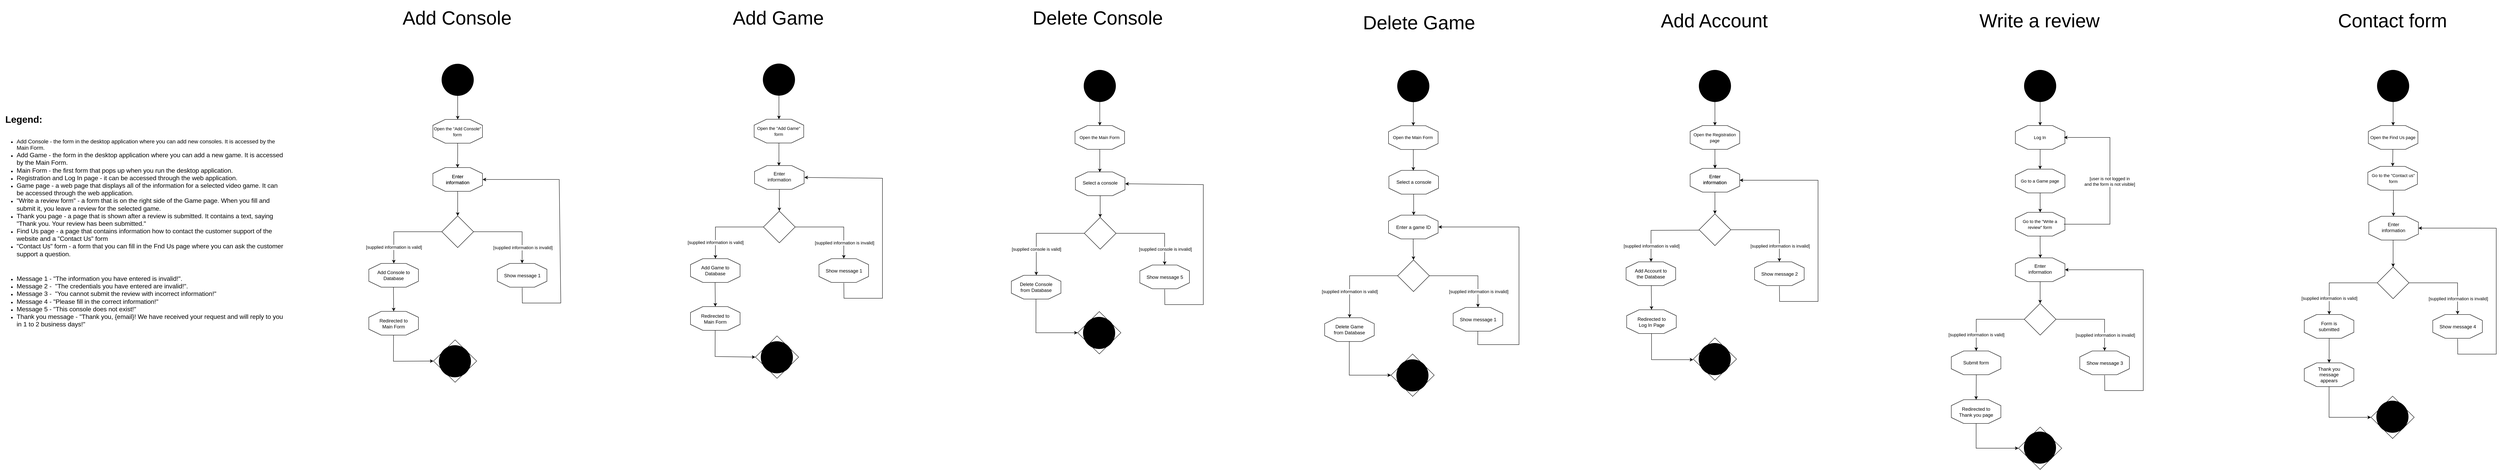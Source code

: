 <mxfile version="21.3.7" type="device">
  <diagram id="C5RBs43oDa-KdzZeNtuy" name="Page-1">
    <mxGraphModel dx="10646" dy="4999" grid="1" gridSize="10" guides="1" tooltips="1" connect="1" arrows="1" fold="1" page="1" pageScale="1" pageWidth="827" pageHeight="1169" math="0" shadow="0">
      <root>
        <mxCell id="WIyWlLk6GJQsqaUBKTNV-0" />
        <mxCell id="WIyWlLk6GJQsqaUBKTNV-1" parent="WIyWlLk6GJQsqaUBKTNV-0" />
        <mxCell id="qMBDFQEDSUffc-4jAEO4-1" value="&lt;font style=&quot;font-size: 11px;&quot;&gt;Start&lt;/font&gt;" style="ellipse;whiteSpace=wrap;html=1;aspect=fixed;fillColor=#000000;" parent="WIyWlLk6GJQsqaUBKTNV-1" vertex="1">
          <mxGeometry x="4" y="-439" width="80" height="80" as="geometry" />
        </mxCell>
        <mxCell id="qMBDFQEDSUffc-4jAEO4-2" value="" style="endArrow=classic;html=1;rounded=0;exitX=0.5;exitY=1;exitDx=0;exitDy=0;" parent="WIyWlLk6GJQsqaUBKTNV-1" source="qMBDFQEDSUffc-4jAEO4-1" target="qMBDFQEDSUffc-4jAEO4-3" edge="1">
          <mxGeometry width="50" height="50" relative="1" as="geometry">
            <mxPoint x="414" y="-189" as="sourcePoint" />
            <mxPoint x="44" y="-289" as="targetPoint" />
          </mxGeometry>
        </mxCell>
        <mxCell id="qMBDFQEDSUffc-4jAEO4-6" value="" style="edgeStyle=orthogonalEdgeStyle;rounded=0;orthogonalLoop=1;jettySize=auto;html=1;entryX=0.492;entryY=0.011;entryDx=0;entryDy=0;entryPerimeter=0;" parent="WIyWlLk6GJQsqaUBKTNV-1" source="qMBDFQEDSUffc-4jAEO4-3" target="osVPtRS3tvyynKqdfEPT-5" edge="1">
          <mxGeometry relative="1" as="geometry">
            <mxPoint x="44" y="-189" as="targetPoint" />
            <Array as="points" />
          </mxGeometry>
        </mxCell>
        <mxCell id="qMBDFQEDSUffc-4jAEO4-3" value="" style="verticalLabelPosition=bottom;verticalAlign=top;html=1;shape=mxgraph.basic.polygon;polyCoords=[[0.25,0],[0.75,0],[1,0.25],[1,0.75],[0.75,1],[0.25,1],[0,0.75],[0,0.25]];polyline=0;" parent="WIyWlLk6GJQsqaUBKTNV-1" vertex="1">
          <mxGeometry x="-18.5" y="-299" width="125" height="60" as="geometry" />
        </mxCell>
        <mxCell id="qMBDFQEDSUffc-4jAEO4-4" value="&lt;font style=&quot;font-size: 11px;&quot;&gt;Open the &quot;Add Game&quot; form&lt;/font&gt;" style="text;html=1;strokeColor=none;fillColor=none;align=center;verticalAlign=middle;whiteSpace=wrap;rounded=0;" parent="WIyWlLk6GJQsqaUBKTNV-1" vertex="1">
          <mxGeometry x="-18.5" y="-284" width="122.5" height="30" as="geometry" />
        </mxCell>
        <mxCell id="qMBDFQEDSUffc-4jAEO4-9" style="edgeStyle=orthogonalEdgeStyle;rounded=0;orthogonalLoop=1;jettySize=auto;html=1;exitX=1;exitY=0.5;exitDx=0;exitDy=0;entryX=0.5;entryY=-0.005;entryDx=0;entryDy=0;entryPerimeter=0;" parent="WIyWlLk6GJQsqaUBKTNV-1" source="qMBDFQEDSUffc-4jAEO4-5" target="qMBDFQEDSUffc-4jAEO4-7" edge="1">
          <mxGeometry relative="1" as="geometry">
            <Array as="points">
              <mxPoint x="208" y="-27" />
            </Array>
          </mxGeometry>
        </mxCell>
        <mxCell id="qMBDFQEDSUffc-4jAEO4-14" value="[supplied information is invalid]" style="edgeLabel;html=1;align=center;verticalAlign=middle;resizable=0;points=[];" parent="qMBDFQEDSUffc-4jAEO4-9" vertex="1" connectable="0">
          <mxGeometry x="0.535" y="1" relative="1" as="geometry">
            <mxPoint y="7" as="offset" />
          </mxGeometry>
        </mxCell>
        <mxCell id="qMBDFQEDSUffc-4jAEO4-10" style="edgeStyle=orthogonalEdgeStyle;rounded=0;orthogonalLoop=1;jettySize=auto;html=1;exitX=0;exitY=0.5;exitDx=0;exitDy=0;entryX=0.503;entryY=-0.001;entryDx=0;entryDy=0;entryPerimeter=0;" parent="WIyWlLk6GJQsqaUBKTNV-1" source="qMBDFQEDSUffc-4jAEO4-5" target="qMBDFQEDSUffc-4jAEO4-8" edge="1">
          <mxGeometry relative="1" as="geometry" />
        </mxCell>
        <mxCell id="qMBDFQEDSUffc-4jAEO4-13" value="[supplied information is valid]" style="edgeLabel;html=1;align=center;verticalAlign=middle;resizable=0;points=[];" parent="qMBDFQEDSUffc-4jAEO4-10" vertex="1" connectable="0">
          <mxGeometry x="-0.095" y="1" relative="1" as="geometry">
            <mxPoint x="-30" y="38" as="offset" />
          </mxGeometry>
        </mxCell>
        <mxCell id="qMBDFQEDSUffc-4jAEO4-5" value="" style="rhombus;whiteSpace=wrap;html=1;" parent="WIyWlLk6GJQsqaUBKTNV-1" vertex="1">
          <mxGeometry x="5" y="-67" width="80" height="80" as="geometry" />
        </mxCell>
        <mxCell id="qMBDFQEDSUffc-4jAEO4-7" value="" style="verticalLabelPosition=bottom;verticalAlign=top;html=1;shape=mxgraph.basic.polygon;polyCoords=[[0.25,0],[0.75,0],[1,0.25],[1,0.75],[0.75,1],[0.25,1],[0,0.75],[0,0.25]];polyline=0;" parent="WIyWlLk6GJQsqaUBKTNV-1" vertex="1">
          <mxGeometry x="145" y="53" width="125" height="60" as="geometry" />
        </mxCell>
        <mxCell id="qMBDFQEDSUffc-4jAEO4-8" value="" style="verticalLabelPosition=bottom;verticalAlign=top;html=1;shape=mxgraph.basic.polygon;polyCoords=[[0.25,0],[0.75,0],[1,0.25],[1,0.75],[0.75,1],[0.25,1],[0,0.75],[0,0.25]];polyline=0;" parent="WIyWlLk6GJQsqaUBKTNV-1" vertex="1">
          <mxGeometry x="-179" y="53" width="125" height="60" as="geometry" />
        </mxCell>
        <mxCell id="qMBDFQEDSUffc-4jAEO4-15" value="Add Game to Database" style="text;html=1;strokeColor=none;fillColor=none;align=center;verticalAlign=middle;whiteSpace=wrap;rounded=0;" parent="WIyWlLk6GJQsqaUBKTNV-1" vertex="1">
          <mxGeometry x="-161" y="68" width="89" height="30" as="geometry" />
        </mxCell>
        <mxCell id="qMBDFQEDSUffc-4jAEO4-16" value="Show message 1" style="text;html=1;strokeColor=none;fillColor=none;align=center;verticalAlign=middle;whiteSpace=wrap;rounded=0;" parent="WIyWlLk6GJQsqaUBKTNV-1" vertex="1">
          <mxGeometry x="147.5" y="69" width="120" height="30" as="geometry" />
        </mxCell>
        <mxCell id="qMBDFQEDSUffc-4jAEO4-17" value="" style="endArrow=classic;html=1;rounded=0;exitX=0.501;exitY=1.021;exitDx=0;exitDy=0;exitPerimeter=0;entryX=1.005;entryY=0.499;entryDx=0;entryDy=0;entryPerimeter=0;" parent="WIyWlLk6GJQsqaUBKTNV-1" source="qMBDFQEDSUffc-4jAEO4-7" target="osVPtRS3tvyynKqdfEPT-5" edge="1">
          <mxGeometry width="50" height="50" relative="1" as="geometry">
            <mxPoint x="55" y="33" as="sourcePoint" />
            <mxPoint x="105" y="-17" as="targetPoint" />
            <Array as="points">
              <mxPoint x="208" y="153" />
              <mxPoint x="305" y="153" />
              <mxPoint x="305" y="-150" />
            </Array>
          </mxGeometry>
        </mxCell>
        <mxCell id="qMBDFQEDSUffc-4jAEO4-23" value="&lt;span style=&quot;font-size: 11px;&quot;&gt;&lt;br&gt;&lt;/span&gt;" style="rhombus;whiteSpace=wrap;html=1;" parent="WIyWlLk6GJQsqaUBKTNV-1" vertex="1">
          <mxGeometry x="-15.27" y="248" width="108.94" height="107" as="geometry" />
        </mxCell>
        <mxCell id="qMBDFQEDSUffc-4jAEO4-24" value="&lt;font style=&quot;font-size: 11px;&quot;&gt;Start&lt;/font&gt;" style="ellipse;whiteSpace=wrap;html=1;aspect=fixed;fillColor=#000000;" parent="WIyWlLk6GJQsqaUBKTNV-1" vertex="1">
          <mxGeometry x="-1.27" y="262" width="80" height="80" as="geometry" />
        </mxCell>
        <mxCell id="qMBDFQEDSUffc-4jAEO4-25" value="&lt;font style=&quot;font-size: 11px;&quot;&gt;Start&lt;/font&gt;" style="ellipse;whiteSpace=wrap;html=1;aspect=fixed;fillColor=#000000;" parent="WIyWlLk6GJQsqaUBKTNV-1" vertex="1">
          <mxGeometry x="-806" y="-438.5" width="80" height="80" as="geometry" />
        </mxCell>
        <mxCell id="qMBDFQEDSUffc-4jAEO4-26" value="" style="endArrow=classic;html=1;rounded=0;exitX=0.5;exitY=1;exitDx=0;exitDy=0;" parent="WIyWlLk6GJQsqaUBKTNV-1" source="qMBDFQEDSUffc-4jAEO4-25" target="qMBDFQEDSUffc-4jAEO4-28" edge="1">
          <mxGeometry width="50" height="50" relative="1" as="geometry">
            <mxPoint x="-396" y="-188.5" as="sourcePoint" />
            <mxPoint x="-766" y="-288.5" as="targetPoint" />
          </mxGeometry>
        </mxCell>
        <mxCell id="qMBDFQEDSUffc-4jAEO4-27" value="" style="edgeStyle=orthogonalEdgeStyle;rounded=0;orthogonalLoop=1;jettySize=auto;html=1;entryX=0.497;entryY=0.002;entryDx=0;entryDy=0;entryPerimeter=0;" parent="WIyWlLk6GJQsqaUBKTNV-1" source="qMBDFQEDSUffc-4jAEO4-28" target="osVPtRS3tvyynKqdfEPT-0" edge="1">
          <mxGeometry relative="1" as="geometry" />
        </mxCell>
        <mxCell id="qMBDFQEDSUffc-4jAEO4-28" value="" style="verticalLabelPosition=bottom;verticalAlign=top;html=1;shape=mxgraph.basic.polygon;polyCoords=[[0.25,0],[0.75,0],[1,0.25],[1,0.75],[0.75,1],[0.25,1],[0,0.75],[0,0.25]];polyline=0;" parent="WIyWlLk6GJQsqaUBKTNV-1" vertex="1">
          <mxGeometry x="-828.5" y="-298.5" width="125" height="60" as="geometry" />
        </mxCell>
        <mxCell id="qMBDFQEDSUffc-4jAEO4-29" value="&lt;font style=&quot;font-size: 11px;&quot;&gt;Open the &quot;Add Console&quot; form&lt;/font&gt;" style="text;html=1;strokeColor=none;fillColor=none;align=center;verticalAlign=middle;whiteSpace=wrap;rounded=0;" parent="WIyWlLk6GJQsqaUBKTNV-1" vertex="1">
          <mxGeometry x="-828.5" y="-283.5" width="122.5" height="30" as="geometry" />
        </mxCell>
        <mxCell id="qMBDFQEDSUffc-4jAEO4-30" style="edgeStyle=orthogonalEdgeStyle;rounded=0;orthogonalLoop=1;jettySize=auto;html=1;entryX=0.5;entryY=-0.005;entryDx=0;entryDy=0;entryPerimeter=0;exitX=1;exitY=0.5;exitDx=0;exitDy=0;" parent="WIyWlLk6GJQsqaUBKTNV-1" source="qMBDFQEDSUffc-4jAEO4-34" target="qMBDFQEDSUffc-4jAEO4-35" edge="1">
          <mxGeometry relative="1" as="geometry">
            <Array as="points">
              <mxPoint x="-603" y="-15" />
            </Array>
            <mxPoint x="-720" y="-10" as="sourcePoint" />
          </mxGeometry>
        </mxCell>
        <mxCell id="qMBDFQEDSUffc-4jAEO4-31" value="[supplied information is invalid]" style="edgeLabel;html=1;align=center;verticalAlign=middle;resizable=0;points=[];" parent="qMBDFQEDSUffc-4jAEO4-30" vertex="1" connectable="0">
          <mxGeometry x="0.535" y="1" relative="1" as="geometry">
            <mxPoint y="7" as="offset" />
          </mxGeometry>
        </mxCell>
        <mxCell id="qMBDFQEDSUffc-4jAEO4-32" style="edgeStyle=orthogonalEdgeStyle;rounded=0;orthogonalLoop=1;jettySize=auto;html=1;exitX=0;exitY=0.5;exitDx=0;exitDy=0;entryX=0.503;entryY=-0.001;entryDx=0;entryDy=0;entryPerimeter=0;" parent="WIyWlLk6GJQsqaUBKTNV-1" source="qMBDFQEDSUffc-4jAEO4-34" target="qMBDFQEDSUffc-4jAEO4-36" edge="1">
          <mxGeometry relative="1" as="geometry" />
        </mxCell>
        <mxCell id="qMBDFQEDSUffc-4jAEO4-33" value="[supplied information is valid]" style="edgeLabel;html=1;align=center;verticalAlign=middle;resizable=0;points=[];" parent="qMBDFQEDSUffc-4jAEO4-32" vertex="1" connectable="0">
          <mxGeometry x="-0.095" y="1" relative="1" as="geometry">
            <mxPoint x="-30" y="38" as="offset" />
          </mxGeometry>
        </mxCell>
        <mxCell id="qMBDFQEDSUffc-4jAEO4-34" value="" style="rhombus;whiteSpace=wrap;html=1;" parent="WIyWlLk6GJQsqaUBKTNV-1" vertex="1">
          <mxGeometry x="-806" y="-55" width="80" height="80" as="geometry" />
        </mxCell>
        <mxCell id="qMBDFQEDSUffc-4jAEO4-35" value="" style="verticalLabelPosition=bottom;verticalAlign=top;html=1;shape=mxgraph.basic.polygon;polyCoords=[[0.25,0],[0.75,0],[1,0.25],[1,0.75],[0.75,1],[0.25,1],[0,0.75],[0,0.25]];polyline=0;" parent="WIyWlLk6GJQsqaUBKTNV-1" vertex="1">
          <mxGeometry x="-666" y="65" width="125" height="60" as="geometry" />
        </mxCell>
        <mxCell id="qMBDFQEDSUffc-4jAEO4-36" value="" style="verticalLabelPosition=bottom;verticalAlign=top;html=1;shape=mxgraph.basic.polygon;polyCoords=[[0.25,0],[0.75,0],[1,0.25],[1,0.75],[0.75,1],[0.25,1],[0,0.75],[0,0.25]];polyline=0;" parent="WIyWlLk6GJQsqaUBKTNV-1" vertex="1">
          <mxGeometry x="-990" y="65" width="125" height="60" as="geometry" />
        </mxCell>
        <mxCell id="qMBDFQEDSUffc-4jAEO4-37" value="Add Console to Database" style="text;html=1;strokeColor=none;fillColor=none;align=center;verticalAlign=middle;whiteSpace=wrap;rounded=0;" parent="WIyWlLk6GJQsqaUBKTNV-1" vertex="1">
          <mxGeometry x="-972" y="80" width="89" height="30" as="geometry" />
        </mxCell>
        <mxCell id="qMBDFQEDSUffc-4jAEO4-38" value="Show message 1" style="text;html=1;strokeColor=none;fillColor=none;align=center;verticalAlign=middle;whiteSpace=wrap;rounded=0;" parent="WIyWlLk6GJQsqaUBKTNV-1" vertex="1">
          <mxGeometry x="-663.5" y="81" width="120" height="30" as="geometry" />
        </mxCell>
        <mxCell id="qMBDFQEDSUffc-4jAEO4-39" value="" style="endArrow=classic;html=1;rounded=0;exitX=0.501;exitY=1.021;exitDx=0;exitDy=0;exitPerimeter=0;entryX=1.002;entryY=0.503;entryDx=0;entryDy=0;entryPerimeter=0;" parent="WIyWlLk6GJQsqaUBKTNV-1" source="qMBDFQEDSUffc-4jAEO4-35" target="osVPtRS3tvyynKqdfEPT-0" edge="1">
          <mxGeometry width="50" height="50" relative="1" as="geometry">
            <mxPoint x="-756" y="45" as="sourcePoint" />
            <mxPoint x="-706" y="-5" as="targetPoint" />
            <Array as="points">
              <mxPoint x="-603" y="165" />
              <mxPoint x="-506" y="165" />
              <mxPoint x="-510" y="-147" />
            </Array>
          </mxGeometry>
        </mxCell>
        <mxCell id="qMBDFQEDSUffc-4jAEO4-43" value="&lt;span style=&quot;font-size: 11px;&quot;&gt;&lt;br&gt;&lt;/span&gt;" style="rhombus;whiteSpace=wrap;html=1;" parent="WIyWlLk6GJQsqaUBKTNV-1" vertex="1">
          <mxGeometry x="-827" y="258" width="108.94" height="107" as="geometry" />
        </mxCell>
        <mxCell id="qMBDFQEDSUffc-4jAEO4-44" value="&lt;font style=&quot;font-size: 11px;&quot;&gt;Start&lt;/font&gt;" style="ellipse;whiteSpace=wrap;html=1;aspect=fixed;fillColor=#000000;" parent="WIyWlLk6GJQsqaUBKTNV-1" vertex="1">
          <mxGeometry x="-813" y="272" width="80" height="80" as="geometry" />
        </mxCell>
        <mxCell id="qMBDFQEDSUffc-4jAEO4-45" value="&lt;font style=&quot;font-size: 48px;&quot;&gt;Add Console&lt;/font&gt;" style="text;html=1;strokeColor=none;fillColor=none;align=center;verticalAlign=middle;whiteSpace=wrap;rounded=0;" parent="WIyWlLk6GJQsqaUBKTNV-1" vertex="1">
          <mxGeometry x="-919.31" y="-600" width="303.17" height="90" as="geometry" />
        </mxCell>
        <mxCell id="qMBDFQEDSUffc-4jAEO4-46" value="&lt;font style=&quot;font-size: 48px;&quot;&gt;Add Game&lt;/font&gt;" style="text;html=1;strokeColor=none;fillColor=none;align=center;verticalAlign=middle;whiteSpace=wrap;rounded=0;" parent="WIyWlLk6GJQsqaUBKTNV-1" vertex="1">
          <mxGeometry x="-109.3" y="-600" width="303.17" height="90" as="geometry" />
        </mxCell>
        <mxCell id="qMBDFQEDSUffc-4jAEO4-47" value="&lt;font style=&quot;font-size: 11px;&quot;&gt;Start&lt;/font&gt;" style="ellipse;whiteSpace=wrap;html=1;aspect=fixed;fillColor=#000000;" parent="WIyWlLk6GJQsqaUBKTNV-1" vertex="1">
          <mxGeometry x="2364" y="-423" width="80" height="80" as="geometry" />
        </mxCell>
        <mxCell id="qMBDFQEDSUffc-4jAEO4-48" value="" style="endArrow=classic;html=1;rounded=0;exitX=0.5;exitY=1;exitDx=0;exitDy=0;" parent="WIyWlLk6GJQsqaUBKTNV-1" source="qMBDFQEDSUffc-4jAEO4-47" target="qMBDFQEDSUffc-4jAEO4-50" edge="1">
          <mxGeometry width="50" height="50" relative="1" as="geometry">
            <mxPoint x="2774" y="-173" as="sourcePoint" />
            <mxPoint x="2404" y="-273" as="targetPoint" />
          </mxGeometry>
        </mxCell>
        <mxCell id="qMBDFQEDSUffc-4jAEO4-49" value="" style="edgeStyle=orthogonalEdgeStyle;rounded=0;orthogonalLoop=1;jettySize=auto;html=1;entryX=0.503;entryY=0.002;entryDx=0;entryDy=0;entryPerimeter=0;" parent="WIyWlLk6GJQsqaUBKTNV-1" source="qMBDFQEDSUffc-4jAEO4-50" target="osVPtRS3tvyynKqdfEPT-7" edge="1">
          <mxGeometry relative="1" as="geometry" />
        </mxCell>
        <mxCell id="qMBDFQEDSUffc-4jAEO4-50" value="" style="verticalLabelPosition=bottom;verticalAlign=top;html=1;shape=mxgraph.basic.polygon;polyCoords=[[0.25,0],[0.75,0],[1,0.25],[1,0.75],[0.75,1],[0.25,1],[0,0.75],[0,0.25]];polyline=0;" parent="WIyWlLk6GJQsqaUBKTNV-1" vertex="1">
          <mxGeometry x="2341.5" y="-283" width="125" height="60" as="geometry" />
        </mxCell>
        <mxCell id="qMBDFQEDSUffc-4jAEO4-51" value="&lt;font style=&quot;font-size: 11px;&quot;&gt;Open the Registration page&lt;/font&gt;" style="text;html=1;strokeColor=none;fillColor=none;align=center;verticalAlign=middle;whiteSpace=wrap;rounded=0;" parent="WIyWlLk6GJQsqaUBKTNV-1" vertex="1">
          <mxGeometry x="2341.5" y="-268" width="122.5" height="30" as="geometry" />
        </mxCell>
        <mxCell id="qMBDFQEDSUffc-4jAEO4-52" style="edgeStyle=orthogonalEdgeStyle;rounded=0;orthogonalLoop=1;jettySize=auto;html=1;exitX=1;exitY=0.5;exitDx=0;exitDy=0;entryX=0.5;entryY=-0.005;entryDx=0;entryDy=0;entryPerimeter=0;" parent="WIyWlLk6GJQsqaUBKTNV-1" source="qMBDFQEDSUffc-4jAEO4-56" target="qMBDFQEDSUffc-4jAEO4-57" edge="1">
          <mxGeometry relative="1" as="geometry">
            <Array as="points">
              <mxPoint x="2566" y="-20" />
            </Array>
            <mxPoint x="2424" y="1" as="sourcePoint" />
          </mxGeometry>
        </mxCell>
        <mxCell id="qMBDFQEDSUffc-4jAEO4-53" value="[supplied information is invalid]" style="edgeLabel;html=1;align=center;verticalAlign=middle;resizable=0;points=[];" parent="qMBDFQEDSUffc-4jAEO4-52" vertex="1" connectable="0">
          <mxGeometry x="0.535" y="1" relative="1" as="geometry">
            <mxPoint y="7" as="offset" />
          </mxGeometry>
        </mxCell>
        <mxCell id="qMBDFQEDSUffc-4jAEO4-54" style="edgeStyle=orthogonalEdgeStyle;rounded=0;orthogonalLoop=1;jettySize=auto;html=1;exitX=0;exitY=0.5;exitDx=0;exitDy=0;entryX=0.503;entryY=-0.001;entryDx=0;entryDy=0;entryPerimeter=0;" parent="WIyWlLk6GJQsqaUBKTNV-1" target="qMBDFQEDSUffc-4jAEO4-58" edge="1">
          <mxGeometry relative="1" as="geometry">
            <mxPoint x="2364" y="-19" as="sourcePoint" />
          </mxGeometry>
        </mxCell>
        <mxCell id="qMBDFQEDSUffc-4jAEO4-55" value="[supplied information is valid]" style="edgeLabel;html=1;align=center;verticalAlign=middle;resizable=0;points=[];" parent="qMBDFQEDSUffc-4jAEO4-54" vertex="1" connectable="0">
          <mxGeometry x="-0.095" y="1" relative="1" as="geometry">
            <mxPoint x="-30" y="38" as="offset" />
          </mxGeometry>
        </mxCell>
        <mxCell id="qMBDFQEDSUffc-4jAEO4-56" value="" style="rhombus;whiteSpace=wrap;html=1;" parent="WIyWlLk6GJQsqaUBKTNV-1" vertex="1">
          <mxGeometry x="2364" y="-60" width="80" height="80" as="geometry" />
        </mxCell>
        <mxCell id="qMBDFQEDSUffc-4jAEO4-57" value="" style="verticalLabelPosition=bottom;verticalAlign=top;html=1;shape=mxgraph.basic.polygon;polyCoords=[[0.25,0],[0.75,0],[1,0.25],[1,0.75],[0.75,1],[0.25,1],[0,0.75],[0,0.25]];polyline=0;" parent="WIyWlLk6GJQsqaUBKTNV-1" vertex="1">
          <mxGeometry x="2504" y="61" width="125" height="60" as="geometry" />
        </mxCell>
        <mxCell id="qMBDFQEDSUffc-4jAEO4-58" value="" style="verticalLabelPosition=bottom;verticalAlign=top;html=1;shape=mxgraph.basic.polygon;polyCoords=[[0.25,0],[0.75,0],[1,0.25],[1,0.75],[0.75,1],[0.25,1],[0,0.75],[0,0.25]];polyline=0;" parent="WIyWlLk6GJQsqaUBKTNV-1" vertex="1">
          <mxGeometry x="2180" y="61" width="125" height="60" as="geometry" />
        </mxCell>
        <mxCell id="qMBDFQEDSUffc-4jAEO4-59" value="Add Account to the Database" style="text;html=1;strokeColor=none;fillColor=none;align=center;verticalAlign=middle;whiteSpace=wrap;rounded=0;" parent="WIyWlLk6GJQsqaUBKTNV-1" vertex="1">
          <mxGeometry x="2198" y="76" width="89" height="30" as="geometry" />
        </mxCell>
        <mxCell id="qMBDFQEDSUffc-4jAEO4-60" value="Show message 2" style="text;html=1;strokeColor=none;fillColor=none;align=center;verticalAlign=middle;whiteSpace=wrap;rounded=0;" parent="WIyWlLk6GJQsqaUBKTNV-1" vertex="1">
          <mxGeometry x="2506.5" y="77" width="120" height="30" as="geometry" />
        </mxCell>
        <mxCell id="qMBDFQEDSUffc-4jAEO4-61" value="" style="endArrow=classic;html=1;rounded=0;exitX=0.501;exitY=1.021;exitDx=0;exitDy=0;exitPerimeter=0;entryX=0.998;entryY=0.5;entryDx=0;entryDy=0;entryPerimeter=0;" parent="WIyWlLk6GJQsqaUBKTNV-1" source="qMBDFQEDSUffc-4jAEO4-57" target="osVPtRS3tvyynKqdfEPT-7" edge="1">
          <mxGeometry width="50" height="50" relative="1" as="geometry">
            <mxPoint x="2414" y="41" as="sourcePoint" />
            <mxPoint x="2424" y="-39" as="targetPoint" />
            <Array as="points">
              <mxPoint x="2567" y="161" />
              <mxPoint x="2664" y="161" />
              <mxPoint x="2664" y="-145" />
            </Array>
          </mxGeometry>
        </mxCell>
        <mxCell id="qMBDFQEDSUffc-4jAEO4-65" value="&lt;span style=&quot;font-size: 11px;&quot;&gt;&lt;br&gt;&lt;/span&gt;" style="rhombus;whiteSpace=wrap;html=1;" parent="WIyWlLk6GJQsqaUBKTNV-1" vertex="1">
          <mxGeometry x="2349.53" y="253" width="108.94" height="107" as="geometry" />
        </mxCell>
        <mxCell id="qMBDFQEDSUffc-4jAEO4-66" value="&lt;font style=&quot;font-size: 11px;&quot;&gt;Start&lt;/font&gt;" style="ellipse;whiteSpace=wrap;html=1;aspect=fixed;fillColor=#000000;" parent="WIyWlLk6GJQsqaUBKTNV-1" vertex="1">
          <mxGeometry x="2363.53" y="266.5" width="80" height="80" as="geometry" />
        </mxCell>
        <mxCell id="qMBDFQEDSUffc-4jAEO4-67" value="&lt;font style=&quot;font-size: 48px;&quot;&gt;Add Account&lt;/font&gt;" style="text;html=1;strokeColor=none;fillColor=none;align=center;verticalAlign=middle;whiteSpace=wrap;rounded=0;" parent="WIyWlLk6GJQsqaUBKTNV-1" vertex="1">
          <mxGeometry x="2250.7" y="-593" width="303.17" height="90" as="geometry" />
        </mxCell>
        <mxCell id="qMBDFQEDSUffc-4jAEO4-89" value="&lt;font style=&quot;font-size: 11px;&quot;&gt;Start&lt;/font&gt;" style="ellipse;whiteSpace=wrap;html=1;aspect=fixed;fillColor=#000000;" parent="WIyWlLk6GJQsqaUBKTNV-1" vertex="1">
          <mxGeometry x="3184" y="-423" width="80" height="80" as="geometry" />
        </mxCell>
        <mxCell id="qMBDFQEDSUffc-4jAEO4-90" value="" style="endArrow=classic;html=1;rounded=0;exitX=0.5;exitY=1;exitDx=0;exitDy=0;" parent="WIyWlLk6GJQsqaUBKTNV-1" source="qMBDFQEDSUffc-4jAEO4-89" target="qMBDFQEDSUffc-4jAEO4-92" edge="1">
          <mxGeometry width="50" height="50" relative="1" as="geometry">
            <mxPoint x="3594" y="-173" as="sourcePoint" />
            <mxPoint x="3224" y="-273" as="targetPoint" />
          </mxGeometry>
        </mxCell>
        <mxCell id="qMBDFQEDSUffc-4jAEO4-91" value="" style="edgeStyle=orthogonalEdgeStyle;rounded=0;orthogonalLoop=1;jettySize=auto;html=1;entryX=0.499;entryY=0.004;entryDx=0;entryDy=0;entryPerimeter=0;" parent="WIyWlLk6GJQsqaUBKTNV-1" source="qMBDFQEDSUffc-4jAEO4-92" target="qMBDFQEDSUffc-4jAEO4-110" edge="1">
          <mxGeometry relative="1" as="geometry" />
        </mxCell>
        <mxCell id="qMBDFQEDSUffc-4jAEO4-92" value="" style="verticalLabelPosition=bottom;verticalAlign=top;html=1;shape=mxgraph.basic.polygon;polyCoords=[[0.25,0],[0.75,0],[1,0.25],[1,0.75],[0.75,1],[0.25,1],[0,0.75],[0,0.25]];polyline=0;" parent="WIyWlLk6GJQsqaUBKTNV-1" vertex="1">
          <mxGeometry x="3161.5" y="-283" width="125" height="60" as="geometry" />
        </mxCell>
        <mxCell id="qMBDFQEDSUffc-4jAEO4-93" value="&lt;font style=&quot;font-size: 11px;&quot;&gt;Log In&lt;/font&gt;" style="text;html=1;strokeColor=none;fillColor=none;align=center;verticalAlign=middle;whiteSpace=wrap;rounded=0;" parent="WIyWlLk6GJQsqaUBKTNV-1" vertex="1">
          <mxGeometry x="3161.5" y="-268" width="122.5" height="30" as="geometry" />
        </mxCell>
        <mxCell id="qMBDFQEDSUffc-4jAEO4-94" style="edgeStyle=orthogonalEdgeStyle;rounded=0;orthogonalLoop=1;jettySize=auto;html=1;exitX=1;exitY=0.5;exitDx=0;exitDy=0;entryX=0.5;entryY=-0.005;entryDx=0;entryDy=0;entryPerimeter=0;" parent="WIyWlLk6GJQsqaUBKTNV-1" source="qMBDFQEDSUffc-4jAEO4-98" target="qMBDFQEDSUffc-4jAEO4-99" edge="1">
          <mxGeometry relative="1" as="geometry">
            <Array as="points">
              <mxPoint x="3386" y="206" />
            </Array>
          </mxGeometry>
        </mxCell>
        <mxCell id="qMBDFQEDSUffc-4jAEO4-95" value="[supplied information is invalid]" style="edgeLabel;html=1;align=center;verticalAlign=middle;resizable=0;points=[];" parent="qMBDFQEDSUffc-4jAEO4-94" vertex="1" connectable="0">
          <mxGeometry x="0.535" y="1" relative="1" as="geometry">
            <mxPoint y="7" as="offset" />
          </mxGeometry>
        </mxCell>
        <mxCell id="qMBDFQEDSUffc-4jAEO4-96" style="edgeStyle=orthogonalEdgeStyle;rounded=0;orthogonalLoop=1;jettySize=auto;html=1;exitX=0;exitY=0.5;exitDx=0;exitDy=0;entryX=0.503;entryY=-0.001;entryDx=0;entryDy=0;entryPerimeter=0;" parent="WIyWlLk6GJQsqaUBKTNV-1" source="qMBDFQEDSUffc-4jAEO4-98" target="qMBDFQEDSUffc-4jAEO4-100" edge="1">
          <mxGeometry relative="1" as="geometry" />
        </mxCell>
        <mxCell id="qMBDFQEDSUffc-4jAEO4-97" value="[supplied information is valid]" style="edgeLabel;html=1;align=center;verticalAlign=middle;resizable=0;points=[];" parent="qMBDFQEDSUffc-4jAEO4-96" vertex="1" connectable="0">
          <mxGeometry x="-0.095" y="1" relative="1" as="geometry">
            <mxPoint x="-30" y="38" as="offset" />
          </mxGeometry>
        </mxCell>
        <mxCell id="qMBDFQEDSUffc-4jAEO4-98" value="" style="rhombus;whiteSpace=wrap;html=1;" parent="WIyWlLk6GJQsqaUBKTNV-1" vertex="1">
          <mxGeometry x="3184" y="166" width="80" height="80" as="geometry" />
        </mxCell>
        <mxCell id="qMBDFQEDSUffc-4jAEO4-99" value="" style="verticalLabelPosition=bottom;verticalAlign=top;html=1;shape=mxgraph.basic.polygon;polyCoords=[[0.25,0],[0.75,0],[1,0.25],[1,0.75],[0.75,1],[0.25,1],[0,0.75],[0,0.25]];polyline=0;" parent="WIyWlLk6GJQsqaUBKTNV-1" vertex="1">
          <mxGeometry x="3324" y="286" width="125" height="60" as="geometry" />
        </mxCell>
        <mxCell id="qMBDFQEDSUffc-4jAEO4-100" value="" style="verticalLabelPosition=bottom;verticalAlign=top;html=1;shape=mxgraph.basic.polygon;polyCoords=[[0.25,0],[0.75,0],[1,0.25],[1,0.75],[0.75,1],[0.25,1],[0,0.75],[0,0.25]];polyline=0;" parent="WIyWlLk6GJQsqaUBKTNV-1" vertex="1">
          <mxGeometry x="3000" y="286" width="125" height="60" as="geometry" />
        </mxCell>
        <mxCell id="qMBDFQEDSUffc-4jAEO4-101" value="Submit form" style="text;html=1;strokeColor=none;fillColor=none;align=center;verticalAlign=middle;whiteSpace=wrap;rounded=0;" parent="WIyWlLk6GJQsqaUBKTNV-1" vertex="1">
          <mxGeometry x="3018" y="301" width="89" height="30" as="geometry" />
        </mxCell>
        <mxCell id="qMBDFQEDSUffc-4jAEO4-102" value="Show message 3" style="text;html=1;strokeColor=none;fillColor=none;align=center;verticalAlign=middle;whiteSpace=wrap;rounded=0;" parent="WIyWlLk6GJQsqaUBKTNV-1" vertex="1">
          <mxGeometry x="3326.5" y="302" width="120" height="30" as="geometry" />
        </mxCell>
        <mxCell id="qMBDFQEDSUffc-4jAEO4-103" value="" style="endArrow=classic;html=1;rounded=0;exitX=0.501;exitY=1.021;exitDx=0;exitDy=0;exitPerimeter=0;entryX=1;entryY=0.501;entryDx=0;entryDy=0;entryPerimeter=0;" parent="WIyWlLk6GJQsqaUBKTNV-1" source="qMBDFQEDSUffc-4jAEO4-99" target="osVPtRS3tvyynKqdfEPT-17" edge="1">
          <mxGeometry width="50" height="50" relative="1" as="geometry">
            <mxPoint x="3234" y="266" as="sourcePoint" />
            <mxPoint x="3284" y="216" as="targetPoint" />
            <Array as="points">
              <mxPoint x="3387" y="386" />
              <mxPoint x="3484" y="386" />
              <mxPoint x="3484" y="81" />
            </Array>
          </mxGeometry>
        </mxCell>
        <mxCell id="qMBDFQEDSUffc-4jAEO4-107" value="&lt;span style=&quot;font-size: 11px;&quot;&gt;&lt;br&gt;&lt;/span&gt;" style="rhombus;whiteSpace=wrap;html=1;" parent="WIyWlLk6GJQsqaUBKTNV-1" vertex="1">
          <mxGeometry x="3169.53" y="478" width="108.94" height="107" as="geometry" />
        </mxCell>
        <mxCell id="qMBDFQEDSUffc-4jAEO4-108" value="&lt;font style=&quot;font-size: 11px;&quot;&gt;Start&lt;/font&gt;" style="ellipse;whiteSpace=wrap;html=1;aspect=fixed;fillColor=#000000;" parent="WIyWlLk6GJQsqaUBKTNV-1" vertex="1">
          <mxGeometry x="3183.53" y="490" width="80" height="80" as="geometry" />
        </mxCell>
        <mxCell id="qMBDFQEDSUffc-4jAEO4-109" value="&lt;span style=&quot;font-size: 48px;&quot;&gt;Write a review&lt;/span&gt;" style="text;html=1;strokeColor=none;fillColor=none;align=center;verticalAlign=middle;whiteSpace=wrap;rounded=0;" parent="WIyWlLk6GJQsqaUBKTNV-1" vertex="1">
          <mxGeometry x="3062.63" y="-593" width="319.3" height="90" as="geometry" />
        </mxCell>
        <mxCell id="osVPtRS3tvyynKqdfEPT-21" value="" style="edgeStyle=orthogonalEdgeStyle;rounded=0;orthogonalLoop=1;jettySize=auto;html=1;entryX=0.501;entryY=0.001;entryDx=0;entryDy=0;entryPerimeter=0;" parent="WIyWlLk6GJQsqaUBKTNV-1" source="qMBDFQEDSUffc-4jAEO4-110" target="qMBDFQEDSUffc-4jAEO4-113" edge="1">
          <mxGeometry relative="1" as="geometry" />
        </mxCell>
        <mxCell id="qMBDFQEDSUffc-4jAEO4-110" value="" style="verticalLabelPosition=bottom;verticalAlign=top;html=1;shape=mxgraph.basic.polygon;polyCoords=[[0.25,0],[0.75,0],[1,0.25],[1,0.75],[0.75,1],[0.25,1],[0,0.75],[0,0.25]];polyline=0;" parent="WIyWlLk6GJQsqaUBKTNV-1" vertex="1">
          <mxGeometry x="3161.5" y="-173" width="125" height="60" as="geometry" />
        </mxCell>
        <mxCell id="qMBDFQEDSUffc-4jAEO4-112" value="&lt;font style=&quot;font-size: 11px;&quot;&gt;Go to a Game page&lt;/font&gt;" style="text;html=1;strokeColor=none;fillColor=none;align=center;verticalAlign=middle;whiteSpace=wrap;rounded=0;" parent="WIyWlLk6GJQsqaUBKTNV-1" vertex="1">
          <mxGeometry x="3161.5" y="-158" width="122.5" height="30" as="geometry" />
        </mxCell>
        <mxCell id="osVPtRS3tvyynKqdfEPT-20" value="" style="edgeStyle=orthogonalEdgeStyle;rounded=0;orthogonalLoop=1;jettySize=auto;html=1;entryX=0.504;entryY=0.003;entryDx=0;entryDy=0;entryPerimeter=0;" parent="WIyWlLk6GJQsqaUBKTNV-1" source="qMBDFQEDSUffc-4jAEO4-113" target="osVPtRS3tvyynKqdfEPT-17" edge="1">
          <mxGeometry relative="1" as="geometry" />
        </mxCell>
        <mxCell id="qMBDFQEDSUffc-4jAEO4-113" value="" style="verticalLabelPosition=bottom;verticalAlign=top;html=1;shape=mxgraph.basic.polygon;polyCoords=[[0.25,0],[0.75,0],[1,0.25],[1,0.75],[0.75,1],[0.25,1],[0,0.75],[0,0.25]];polyline=0;" parent="WIyWlLk6GJQsqaUBKTNV-1" vertex="1">
          <mxGeometry x="3161.5" y="-64" width="125" height="60" as="geometry" />
        </mxCell>
        <mxCell id="qMBDFQEDSUffc-4jAEO4-114" value="&lt;font style=&quot;font-size: 11px;&quot;&gt;Go to the &quot;Write a review&quot; form&lt;/font&gt;" style="text;html=1;strokeColor=none;fillColor=none;align=center;verticalAlign=middle;whiteSpace=wrap;rounded=0;" parent="WIyWlLk6GJQsqaUBKTNV-1" vertex="1">
          <mxGeometry x="3161.5" y="-49" width="122.5" height="30" as="geometry" />
        </mxCell>
        <mxCell id="qMBDFQEDSUffc-4jAEO4-115" value="" style="endArrow=classic;html=1;rounded=0;exitX=1;exitY=0.5;exitDx=0;exitDy=0;entryX=1;entryY=0.5;entryDx=0;entryDy=0;" parent="WIyWlLk6GJQsqaUBKTNV-1" source="qMBDFQEDSUffc-4jAEO4-114" target="qMBDFQEDSUffc-4jAEO4-93" edge="1">
          <mxGeometry width="50" height="50" relative="1" as="geometry">
            <mxPoint x="3370" y="-94" as="sourcePoint" />
            <mxPoint x="3420" y="-144" as="targetPoint" />
            <Array as="points">
              <mxPoint x="3400" y="-34" />
              <mxPoint x="3400" y="-253" />
            </Array>
          </mxGeometry>
        </mxCell>
        <mxCell id="qMBDFQEDSUffc-4jAEO4-116" value="[user is not logged in &lt;br&gt;and the form is not visible]" style="edgeLabel;html=1;align=center;verticalAlign=middle;resizable=0;points=[];" parent="qMBDFQEDSUffc-4jAEO4-115" vertex="1" connectable="0">
          <mxGeometry x="-0.13" y="1" relative="1" as="geometry">
            <mxPoint y="-28" as="offset" />
          </mxGeometry>
        </mxCell>
        <mxCell id="qMBDFQEDSUffc-4jAEO4-117" value="&lt;font style=&quot;font-size: 11px;&quot;&gt;Start&lt;/font&gt;" style="ellipse;whiteSpace=wrap;html=1;aspect=fixed;fillColor=#000000;" parent="WIyWlLk6GJQsqaUBKTNV-1" vertex="1">
          <mxGeometry x="4074" y="-423" width="80" height="80" as="geometry" />
        </mxCell>
        <mxCell id="qMBDFQEDSUffc-4jAEO4-118" value="" style="endArrow=classic;html=1;rounded=0;exitX=0.5;exitY=1;exitDx=0;exitDy=0;" parent="WIyWlLk6GJQsqaUBKTNV-1" source="qMBDFQEDSUffc-4jAEO4-117" target="qMBDFQEDSUffc-4jAEO4-120" edge="1">
          <mxGeometry width="50" height="50" relative="1" as="geometry">
            <mxPoint x="4484" y="-173" as="sourcePoint" />
            <mxPoint x="4114" y="-273" as="targetPoint" />
          </mxGeometry>
        </mxCell>
        <mxCell id="qMBDFQEDSUffc-4jAEO4-120" value="" style="verticalLabelPosition=bottom;verticalAlign=top;html=1;shape=mxgraph.basic.polygon;polyCoords=[[0.25,0],[0.75,0],[1,0.25],[1,0.75],[0.75,1],[0.25,1],[0,0.75],[0,0.25]];polyline=0;" parent="WIyWlLk6GJQsqaUBKTNV-1" vertex="1">
          <mxGeometry x="4051.5" y="-283" width="125" height="60" as="geometry" />
        </mxCell>
        <mxCell id="qMBDFQEDSUffc-4jAEO4-121" value="&lt;font style=&quot;font-size: 11px;&quot;&gt;Open the Find Us page&lt;/font&gt;" style="text;html=1;strokeColor=none;fillColor=none;align=center;verticalAlign=middle;whiteSpace=wrap;rounded=0;" parent="WIyWlLk6GJQsqaUBKTNV-1" vertex="1">
          <mxGeometry x="4051.5" y="-268" width="122.5" height="30" as="geometry" />
        </mxCell>
        <mxCell id="qMBDFQEDSUffc-4jAEO4-122" style="edgeStyle=orthogonalEdgeStyle;rounded=0;orthogonalLoop=1;jettySize=auto;html=1;exitX=1;exitY=0.5;exitDx=0;exitDy=0;entryX=0.5;entryY=-0.005;entryDx=0;entryDy=0;entryPerimeter=0;" parent="WIyWlLk6GJQsqaUBKTNV-1" source="qMBDFQEDSUffc-4jAEO4-126" target="qMBDFQEDSUffc-4jAEO4-127" edge="1">
          <mxGeometry relative="1" as="geometry">
            <Array as="points">
              <mxPoint x="4276" y="114" />
            </Array>
          </mxGeometry>
        </mxCell>
        <mxCell id="qMBDFQEDSUffc-4jAEO4-123" value="[supplied information is invalid]" style="edgeLabel;html=1;align=center;verticalAlign=middle;resizable=0;points=[];" parent="qMBDFQEDSUffc-4jAEO4-122" vertex="1" connectable="0">
          <mxGeometry x="0.535" y="1" relative="1" as="geometry">
            <mxPoint y="7" as="offset" />
          </mxGeometry>
        </mxCell>
        <mxCell id="qMBDFQEDSUffc-4jAEO4-124" style="edgeStyle=orthogonalEdgeStyle;rounded=0;orthogonalLoop=1;jettySize=auto;html=1;exitX=0;exitY=0.5;exitDx=0;exitDy=0;entryX=0.503;entryY=-0.001;entryDx=0;entryDy=0;entryPerimeter=0;" parent="WIyWlLk6GJQsqaUBKTNV-1" source="qMBDFQEDSUffc-4jAEO4-126" target="qMBDFQEDSUffc-4jAEO4-128" edge="1">
          <mxGeometry relative="1" as="geometry" />
        </mxCell>
        <mxCell id="qMBDFQEDSUffc-4jAEO4-125" value="[supplied information is valid]" style="edgeLabel;html=1;align=center;verticalAlign=middle;resizable=0;points=[];" parent="qMBDFQEDSUffc-4jAEO4-124" vertex="1" connectable="0">
          <mxGeometry x="-0.095" y="1" relative="1" as="geometry">
            <mxPoint x="-30" y="38" as="offset" />
          </mxGeometry>
        </mxCell>
        <mxCell id="qMBDFQEDSUffc-4jAEO4-126" value="" style="rhombus;whiteSpace=wrap;html=1;" parent="WIyWlLk6GJQsqaUBKTNV-1" vertex="1">
          <mxGeometry x="4074" y="74" width="80" height="80" as="geometry" />
        </mxCell>
        <mxCell id="qMBDFQEDSUffc-4jAEO4-127" value="" style="verticalLabelPosition=bottom;verticalAlign=top;html=1;shape=mxgraph.basic.polygon;polyCoords=[[0.25,0],[0.75,0],[1,0.25],[1,0.75],[0.75,1],[0.25,1],[0,0.75],[0,0.25]];polyline=0;" parent="WIyWlLk6GJQsqaUBKTNV-1" vertex="1">
          <mxGeometry x="4214" y="194" width="125" height="60" as="geometry" />
        </mxCell>
        <mxCell id="qMBDFQEDSUffc-4jAEO4-128" value="" style="verticalLabelPosition=bottom;verticalAlign=top;html=1;shape=mxgraph.basic.polygon;polyCoords=[[0.25,0],[0.75,0],[1,0.25],[1,0.75],[0.75,1],[0.25,1],[0,0.75],[0,0.25]];polyline=0;" parent="WIyWlLk6GJQsqaUBKTNV-1" vertex="1">
          <mxGeometry x="3890" y="194" width="125" height="60" as="geometry" />
        </mxCell>
        <mxCell id="qMBDFQEDSUffc-4jAEO4-129" value="Form is submitted" style="text;html=1;strokeColor=none;fillColor=none;align=center;verticalAlign=middle;whiteSpace=wrap;rounded=0;" parent="WIyWlLk6GJQsqaUBKTNV-1" vertex="1">
          <mxGeometry x="3908" y="209" width="89" height="30" as="geometry" />
        </mxCell>
        <mxCell id="qMBDFQEDSUffc-4jAEO4-130" value="Show message 4" style="text;html=1;strokeColor=none;fillColor=none;align=center;verticalAlign=middle;whiteSpace=wrap;rounded=0;" parent="WIyWlLk6GJQsqaUBKTNV-1" vertex="1">
          <mxGeometry x="4216.5" y="210" width="120" height="30" as="geometry" />
        </mxCell>
        <mxCell id="qMBDFQEDSUffc-4jAEO4-131" value="" style="endArrow=classic;html=1;rounded=0;exitX=0.501;exitY=1.021;exitDx=0;exitDy=0;exitPerimeter=0;entryX=1;entryY=0.497;entryDx=0;entryDy=0;entryPerimeter=0;" parent="WIyWlLk6GJQsqaUBKTNV-1" source="qMBDFQEDSUffc-4jAEO4-127" target="osVPtRS3tvyynKqdfEPT-22" edge="1">
          <mxGeometry width="50" height="50" relative="1" as="geometry">
            <mxPoint x="4124" y="174" as="sourcePoint" />
            <mxPoint x="4174" y="124" as="targetPoint" />
            <Array as="points">
              <mxPoint x="4277" y="294" />
              <mxPoint x="4374" y="294" />
              <mxPoint x="4374" y="-24" />
            </Array>
          </mxGeometry>
        </mxCell>
        <mxCell id="qMBDFQEDSUffc-4jAEO4-133" value="" style="endArrow=classic;html=1;rounded=0;entryX=0.501;entryY=0;entryDx=0;entryDy=0;exitX=0.502;exitY=0.997;exitDx=0;exitDy=0;exitPerimeter=0;entryPerimeter=0;" parent="WIyWlLk6GJQsqaUBKTNV-1" source="qMBDFQEDSUffc-4jAEO4-128" target="osVPtRS3tvyynKqdfEPT-25" edge="1">
          <mxGeometry width="50" height="50" relative="1" as="geometry">
            <mxPoint x="3904" y="244" as="sourcePoint" />
            <mxPoint x="3954" y="194" as="targetPoint" />
            <Array as="points" />
          </mxGeometry>
        </mxCell>
        <mxCell id="qMBDFQEDSUffc-4jAEO4-135" value="&lt;span style=&quot;font-size: 11px;&quot;&gt;&lt;br&gt;&lt;/span&gt;" style="rhombus;whiteSpace=wrap;html=1;" parent="WIyWlLk6GJQsqaUBKTNV-1" vertex="1">
          <mxGeometry x="4058.28" y="400" width="108.94" height="107" as="geometry" />
        </mxCell>
        <mxCell id="qMBDFQEDSUffc-4jAEO4-136" value="&lt;font style=&quot;font-size: 11px;&quot;&gt;Start&lt;/font&gt;" style="ellipse;whiteSpace=wrap;html=1;aspect=fixed;fillColor=#000000;" parent="WIyWlLk6GJQsqaUBKTNV-1" vertex="1">
          <mxGeometry x="4072.28" y="412" width="80" height="80" as="geometry" />
        </mxCell>
        <mxCell id="qMBDFQEDSUffc-4jAEO4-137" value="&lt;span style=&quot;font-size: 48px;&quot;&gt;Contact form&lt;/span&gt;" style="text;html=1;strokeColor=none;fillColor=none;align=center;verticalAlign=middle;whiteSpace=wrap;rounded=0;" parent="WIyWlLk6GJQsqaUBKTNV-1" vertex="1">
          <mxGeometry x="3960.69" y="-593" width="303.17" height="90" as="geometry" />
        </mxCell>
        <mxCell id="qMBDFQEDSUffc-4jAEO4-138" value="" style="verticalLabelPosition=bottom;verticalAlign=top;html=1;shape=mxgraph.basic.polygon;polyCoords=[[0.25,0],[0.75,0],[1,0.25],[1,0.75],[0.75,1],[0.25,1],[0,0.75],[0,0.25]];polyline=0;" parent="WIyWlLk6GJQsqaUBKTNV-1" vertex="1">
          <mxGeometry x="4050.25" y="-180" width="125" height="60" as="geometry" />
        </mxCell>
        <mxCell id="qMBDFQEDSUffc-4jAEO4-139" value="&lt;font style=&quot;font-size: 11px;&quot;&gt;Go to the &quot;Contact us&quot; form&lt;/font&gt;" style="text;html=1;strokeColor=none;fillColor=none;align=center;verticalAlign=middle;whiteSpace=wrap;rounded=0;" parent="WIyWlLk6GJQsqaUBKTNV-1" vertex="1">
          <mxGeometry x="4052.75" y="-165" width="122.5" height="30" as="geometry" />
        </mxCell>
        <mxCell id="qMBDFQEDSUffc-4jAEO4-141" value="" style="endArrow=classic;html=1;rounded=0;exitX=0.495;exitY=0.997;exitDx=0;exitDy=0;exitPerimeter=0;entryX=0.501;entryY=-0.002;entryDx=0;entryDy=0;entryPerimeter=0;" parent="WIyWlLk6GJQsqaUBKTNV-1" source="qMBDFQEDSUffc-4jAEO4-120" target="qMBDFQEDSUffc-4jAEO4-138" edge="1">
          <mxGeometry width="50" height="50" relative="1" as="geometry">
            <mxPoint x="3940" y="-174" as="sourcePoint" />
            <mxPoint x="3990" y="-224" as="targetPoint" />
          </mxGeometry>
        </mxCell>
        <mxCell id="qMBDFQEDSUffc-4jAEO4-142" value="" style="endArrow=classic;html=1;rounded=0;exitX=0.515;exitY=0.998;exitDx=0;exitDy=0;exitPerimeter=0;entryX=0.497;entryY=-0.004;entryDx=0;entryDy=0;entryPerimeter=0;" parent="WIyWlLk6GJQsqaUBKTNV-1" source="qMBDFQEDSUffc-4jAEO4-138" target="osVPtRS3tvyynKqdfEPT-22" edge="1">
          <mxGeometry width="50" height="50" relative="1" as="geometry">
            <mxPoint x="3940" y="-124" as="sourcePoint" />
            <mxPoint x="3990" y="-174" as="targetPoint" />
          </mxGeometry>
        </mxCell>
        <mxCell id="osVPtRS3tvyynKqdfEPT-1" value="" style="edgeStyle=orthogonalEdgeStyle;rounded=0;orthogonalLoop=1;jettySize=auto;html=1;" parent="WIyWlLk6GJQsqaUBKTNV-1" source="osVPtRS3tvyynKqdfEPT-0" target="qMBDFQEDSUffc-4jAEO4-34" edge="1">
          <mxGeometry relative="1" as="geometry" />
        </mxCell>
        <mxCell id="osVPtRS3tvyynKqdfEPT-0" value="" style="verticalLabelPosition=bottom;verticalAlign=top;html=1;shape=mxgraph.basic.polygon;polyCoords=[[0.25,0],[0.75,0],[1,0.25],[1,0.75],[0.75,1],[0.25,1],[0,0.75],[0,0.25]];polyline=0;" parent="WIyWlLk6GJQsqaUBKTNV-1" vertex="1">
          <mxGeometry x="-828.5" y="-177" width="125" height="60" as="geometry" />
        </mxCell>
        <mxCell id="osVPtRS3tvyynKqdfEPT-2" value="Enter information" style="text;html=1;strokeColor=none;fillColor=none;align=center;verticalAlign=middle;whiteSpace=wrap;rounded=0;" parent="WIyWlLk6GJQsqaUBKTNV-1" vertex="1">
          <mxGeometry x="-812" y="-162" width="92" height="30" as="geometry" />
        </mxCell>
        <mxCell id="osVPtRS3tvyynKqdfEPT-3" value="Enter information" style="text;html=1;strokeColor=none;fillColor=none;align=center;verticalAlign=middle;whiteSpace=wrap;rounded=0;" parent="WIyWlLk6GJQsqaUBKTNV-1" vertex="1">
          <mxGeometry x="-812" y="-162" width="92" height="30" as="geometry" />
        </mxCell>
        <mxCell id="osVPtRS3tvyynKqdfEPT-6" value="" style="edgeStyle=orthogonalEdgeStyle;rounded=0;orthogonalLoop=1;jettySize=auto;html=1;" parent="WIyWlLk6GJQsqaUBKTNV-1" source="osVPtRS3tvyynKqdfEPT-5" target="qMBDFQEDSUffc-4jAEO4-5" edge="1">
          <mxGeometry relative="1" as="geometry" />
        </mxCell>
        <mxCell id="osVPtRS3tvyynKqdfEPT-5" value="" style="verticalLabelPosition=bottom;verticalAlign=top;html=1;shape=mxgraph.basic.polygon;polyCoords=[[0.25,0],[0.75,0],[1,0.25],[1,0.75],[0.75,1],[0.25,1],[0,0.75],[0,0.25]];polyline=0;" parent="WIyWlLk6GJQsqaUBKTNV-1" vertex="1">
          <mxGeometry x="-17.5" y="-182" width="125" height="60" as="geometry" />
        </mxCell>
        <mxCell id="osVPtRS3tvyynKqdfEPT-4" value="Enter information" style="text;html=1;strokeColor=none;fillColor=none;align=center;verticalAlign=middle;whiteSpace=wrap;rounded=0;" parent="WIyWlLk6GJQsqaUBKTNV-1" vertex="1">
          <mxGeometry x="-1" y="-169" width="92" height="30" as="geometry" />
        </mxCell>
        <mxCell id="osVPtRS3tvyynKqdfEPT-9" value="" style="edgeStyle=orthogonalEdgeStyle;rounded=0;orthogonalLoop=1;jettySize=auto;html=1;" parent="WIyWlLk6GJQsqaUBKTNV-1" source="osVPtRS3tvyynKqdfEPT-7" target="qMBDFQEDSUffc-4jAEO4-56" edge="1">
          <mxGeometry relative="1" as="geometry" />
        </mxCell>
        <mxCell id="osVPtRS3tvyynKqdfEPT-7" value="" style="verticalLabelPosition=bottom;verticalAlign=top;html=1;shape=mxgraph.basic.polygon;polyCoords=[[0.25,0],[0.75,0],[1,0.25],[1,0.75],[0.75,1],[0.25,1],[0,0.75],[0,0.25]];polyline=0;" parent="WIyWlLk6GJQsqaUBKTNV-1" vertex="1">
          <mxGeometry x="2341.5" y="-175" width="125" height="60" as="geometry" />
        </mxCell>
        <mxCell id="osVPtRS3tvyynKqdfEPT-8" value="Enter information" style="text;html=1;strokeColor=none;fillColor=none;align=center;verticalAlign=middle;whiteSpace=wrap;rounded=0;" parent="WIyWlLk6GJQsqaUBKTNV-1" vertex="1">
          <mxGeometry x="2358" y="-162" width="92" height="30" as="geometry" />
        </mxCell>
        <mxCell id="osVPtRS3tvyynKqdfEPT-10" value="" style="edgeStyle=orthogonalEdgeStyle;rounded=0;orthogonalLoop=1;jettySize=auto;html=1;entryX=0.503;entryY=0.002;entryDx=0;entryDy=0;entryPerimeter=0;" parent="WIyWlLk6GJQsqaUBKTNV-1" edge="1">
          <mxGeometry relative="1" as="geometry">
            <mxPoint x="2404" y="-223" as="sourcePoint" />
            <mxPoint x="2404" y="-175" as="targetPoint" />
          </mxGeometry>
        </mxCell>
        <mxCell id="osVPtRS3tvyynKqdfEPT-11" value="&lt;p&gt;Enter information&lt;/p&gt;" style="text;html=1;strokeColor=none;fillColor=none;align=center;verticalAlign=middle;whiteSpace=wrap;rounded=0;" parent="WIyWlLk6GJQsqaUBKTNV-1" vertex="1">
          <mxGeometry x="2358" y="-162" width="92" height="30" as="geometry" />
        </mxCell>
        <mxCell id="osVPtRS3tvyynKqdfEPT-16" value="" style="edgeStyle=orthogonalEdgeStyle;rounded=0;orthogonalLoop=1;jettySize=auto;html=1;entryX=0.5;entryY=0;entryDx=0;entryDy=0;" parent="WIyWlLk6GJQsqaUBKTNV-1" source="osVPtRS3tvyynKqdfEPT-17" target="qMBDFQEDSUffc-4jAEO4-98" edge="1">
          <mxGeometry relative="1" as="geometry">
            <mxPoint x="3224" y="166" as="targetPoint" />
          </mxGeometry>
        </mxCell>
        <mxCell id="osVPtRS3tvyynKqdfEPT-17" value="" style="verticalLabelPosition=bottom;verticalAlign=top;html=1;shape=mxgraph.basic.polygon;polyCoords=[[0.25,0],[0.75,0],[1,0.25],[1,0.75],[0.75,1],[0.25,1],[0,0.75],[0,0.25]];polyline=0;" parent="WIyWlLk6GJQsqaUBKTNV-1" vertex="1">
          <mxGeometry x="3161.5" y="51" width="125" height="60" as="geometry" />
        </mxCell>
        <mxCell id="osVPtRS3tvyynKqdfEPT-19" value="Enter information" style="text;html=1;strokeColor=none;fillColor=none;align=center;verticalAlign=middle;whiteSpace=wrap;rounded=0;" parent="WIyWlLk6GJQsqaUBKTNV-1" vertex="1">
          <mxGeometry x="3178" y="64" width="92" height="30" as="geometry" />
        </mxCell>
        <mxCell id="osVPtRS3tvyynKqdfEPT-24" value="" style="edgeStyle=orthogonalEdgeStyle;rounded=0;orthogonalLoop=1;jettySize=auto;html=1;" parent="WIyWlLk6GJQsqaUBKTNV-1" source="osVPtRS3tvyynKqdfEPT-22" target="qMBDFQEDSUffc-4jAEO4-126" edge="1">
          <mxGeometry relative="1" as="geometry">
            <Array as="points">
              <mxPoint x="4114" y="26" />
              <mxPoint x="4114" y="26" />
            </Array>
          </mxGeometry>
        </mxCell>
        <mxCell id="osVPtRS3tvyynKqdfEPT-22" value="" style="verticalLabelPosition=bottom;verticalAlign=top;html=1;shape=mxgraph.basic.polygon;polyCoords=[[0.25,0],[0.75,0],[1,0.25],[1,0.75],[0.75,1],[0.25,1],[0,0.75],[0,0.25]];polyline=0;" parent="WIyWlLk6GJQsqaUBKTNV-1" vertex="1">
          <mxGeometry x="4052.75" y="-54" width="125" height="60" as="geometry" />
        </mxCell>
        <mxCell id="osVPtRS3tvyynKqdfEPT-23" value="Enter information" style="text;html=1;strokeColor=none;fillColor=none;align=center;verticalAlign=middle;whiteSpace=wrap;rounded=0;" parent="WIyWlLk6GJQsqaUBKTNV-1" vertex="1">
          <mxGeometry x="4069.25" y="-41" width="92" height="30" as="geometry" />
        </mxCell>
        <mxCell id="osVPtRS3tvyynKqdfEPT-27" style="edgeStyle=orthogonalEdgeStyle;rounded=0;orthogonalLoop=1;jettySize=auto;html=1;entryX=0;entryY=0.5;entryDx=0;entryDy=0;" parent="WIyWlLk6GJQsqaUBKTNV-1" source="osVPtRS3tvyynKqdfEPT-25" target="qMBDFQEDSUffc-4jAEO4-135" edge="1">
          <mxGeometry relative="1" as="geometry">
            <Array as="points">
              <mxPoint x="3953" y="454" />
            </Array>
          </mxGeometry>
        </mxCell>
        <mxCell id="osVPtRS3tvyynKqdfEPT-25" value="" style="verticalLabelPosition=bottom;verticalAlign=top;html=1;shape=mxgraph.basic.polygon;polyCoords=[[0.25,0],[0.75,0],[1,0.25],[1,0.75],[0.75,1],[0.25,1],[0,0.75],[0,0.25]];polyline=0;" parent="WIyWlLk6GJQsqaUBKTNV-1" vertex="1">
          <mxGeometry x="3890" y="316" width="125" height="60" as="geometry" />
        </mxCell>
        <mxCell id="osVPtRS3tvyynKqdfEPT-26" value="Thank you message appears" style="text;html=1;strokeColor=none;fillColor=none;align=center;verticalAlign=middle;whiteSpace=wrap;rounded=0;" parent="WIyWlLk6GJQsqaUBKTNV-1" vertex="1">
          <mxGeometry x="3908" y="331" width="89" height="30" as="geometry" />
        </mxCell>
        <mxCell id="osVPtRS3tvyynKqdfEPT-28" value="" style="endArrow=classic;html=1;rounded=0;entryX=0.501;entryY=0;entryDx=0;entryDy=0;exitX=0.504;exitY=0.998;exitDx=0;exitDy=0;exitPerimeter=0;entryPerimeter=0;" parent="WIyWlLk6GJQsqaUBKTNV-1" source="qMBDFQEDSUffc-4jAEO4-100" target="osVPtRS3tvyynKqdfEPT-30" edge="1">
          <mxGeometry width="50" height="50" relative="1" as="geometry">
            <mxPoint x="3056.5" y="415" as="sourcePoint" />
            <mxPoint x="3057.5" y="355" as="targetPoint" />
            <Array as="points" />
          </mxGeometry>
        </mxCell>
        <mxCell id="osVPtRS3tvyynKqdfEPT-29" style="edgeStyle=orthogonalEdgeStyle;rounded=0;orthogonalLoop=1;jettySize=auto;html=1;entryX=0;entryY=0.5;entryDx=0;entryDy=0;" parent="WIyWlLk6GJQsqaUBKTNV-1" target="qMBDFQEDSUffc-4jAEO4-107" edge="1">
          <mxGeometry relative="1" as="geometry">
            <mxPoint x="3161.64" y="600.5" as="targetPoint" />
            <Array as="points">
              <mxPoint x="3063.14" y="531.5" />
              <mxPoint x="3168.14" y="531.5" />
            </Array>
            <mxPoint x="3062.626" y="468.5" as="sourcePoint" />
          </mxGeometry>
        </mxCell>
        <mxCell id="osVPtRS3tvyynKqdfEPT-30" value="" style="verticalLabelPosition=bottom;verticalAlign=top;html=1;shape=mxgraph.basic.polygon;polyCoords=[[0.25,0],[0.75,0],[1,0.25],[1,0.75],[0.75,1],[0.25,1],[0,0.75],[0,0.25]];polyline=0;" parent="WIyWlLk6GJQsqaUBKTNV-1" vertex="1">
          <mxGeometry x="3000" y="409" width="125" height="60" as="geometry" />
        </mxCell>
        <mxCell id="osVPtRS3tvyynKqdfEPT-31" value="Redirected to Thank you page" style="text;html=1;strokeColor=none;fillColor=none;align=center;verticalAlign=middle;whiteSpace=wrap;rounded=0;" parent="WIyWlLk6GJQsqaUBKTNV-1" vertex="1">
          <mxGeometry x="3018" y="424.5" width="89" height="30" as="geometry" />
        </mxCell>
        <mxCell id="osVPtRS3tvyynKqdfEPT-36" value="" style="endArrow=classic;html=1;rounded=0;entryX=0.501;entryY=0;entryDx=0;entryDy=0;exitX=0.499;exitY=0.996;exitDx=0;exitDy=0;exitPerimeter=0;entryPerimeter=0;" parent="WIyWlLk6GJQsqaUBKTNV-1" target="osVPtRS3tvyynKqdfEPT-38" edge="1">
          <mxGeometry width="50" height="50" relative="1" as="geometry">
            <mxPoint x="2243.53" y="121" as="sourcePoint" />
            <mxPoint x="2239.03" y="128" as="targetPoint" />
            <Array as="points" />
          </mxGeometry>
        </mxCell>
        <mxCell id="osVPtRS3tvyynKqdfEPT-37" style="edgeStyle=orthogonalEdgeStyle;rounded=0;orthogonalLoop=1;jettySize=auto;html=1;entryX=0;entryY=0.5;entryDx=0;entryDy=0;" parent="WIyWlLk6GJQsqaUBKTNV-1" edge="1">
          <mxGeometry relative="1" as="geometry">
            <mxPoint x="2349.53" y="308" as="targetPoint" />
            <Array as="points">
              <mxPoint x="2244.53" y="308" />
              <mxPoint x="2349.53" y="308" />
            </Array>
            <mxPoint x="2244.156" y="241.5" as="sourcePoint" />
          </mxGeometry>
        </mxCell>
        <mxCell id="osVPtRS3tvyynKqdfEPT-38" value="" style="verticalLabelPosition=bottom;verticalAlign=top;html=1;shape=mxgraph.basic.polygon;polyCoords=[[0.25,0],[0.75,0],[1,0.25],[1,0.75],[0.75,1],[0.25,1],[0,0.75],[0,0.25]];polyline=0;" parent="WIyWlLk6GJQsqaUBKTNV-1" vertex="1">
          <mxGeometry x="2181.53" y="182" width="125" height="60" as="geometry" />
        </mxCell>
        <mxCell id="osVPtRS3tvyynKqdfEPT-39" value="Redirected to Log In Page" style="text;html=1;strokeColor=none;fillColor=none;align=center;verticalAlign=middle;whiteSpace=wrap;rounded=0;" parent="WIyWlLk6GJQsqaUBKTNV-1" vertex="1">
          <mxGeometry x="2199.53" y="197.5" width="89" height="30" as="geometry" />
        </mxCell>
        <mxCell id="osVPtRS3tvyynKqdfEPT-40" value="" style="endArrow=classic;html=1;rounded=0;entryX=0.501;entryY=0;entryDx=0;entryDy=0;exitX=0.499;exitY=0.996;exitDx=0;exitDy=0;exitPerimeter=0;entryPerimeter=0;" parent="WIyWlLk6GJQsqaUBKTNV-1" target="osVPtRS3tvyynKqdfEPT-42" edge="1">
          <mxGeometry width="50" height="50" relative="1" as="geometry">
            <mxPoint x="-117" y="113" as="sourcePoint" />
            <mxPoint x="-121.5" y="120" as="targetPoint" />
            <Array as="points" />
          </mxGeometry>
        </mxCell>
        <mxCell id="osVPtRS3tvyynKqdfEPT-42" value="" style="verticalLabelPosition=bottom;verticalAlign=top;html=1;shape=mxgraph.basic.polygon;polyCoords=[[0.25,0],[0.75,0],[1,0.25],[1,0.75],[0.75,1],[0.25,1],[0,0.75],[0,0.25]];polyline=0;" parent="WIyWlLk6GJQsqaUBKTNV-1" vertex="1">
          <mxGeometry x="-179" y="174" width="125" height="60" as="geometry" />
        </mxCell>
        <mxCell id="osVPtRS3tvyynKqdfEPT-43" value="Redirected to Main Form" style="text;html=1;strokeColor=none;fillColor=none;align=center;verticalAlign=middle;whiteSpace=wrap;rounded=0;" parent="WIyWlLk6GJQsqaUBKTNV-1" vertex="1">
          <mxGeometry x="-161" y="189.5" width="89" height="30" as="geometry" />
        </mxCell>
        <mxCell id="osVPtRS3tvyynKqdfEPT-44" value="" style="endArrow=classic;html=1;rounded=0;exitX=0.498;exitY=1.001;exitDx=0;exitDy=0;exitPerimeter=0;entryX=0;entryY=0.5;entryDx=0;entryDy=0;" parent="WIyWlLk6GJQsqaUBKTNV-1" source="osVPtRS3tvyynKqdfEPT-42" target="qMBDFQEDSUffc-4jAEO4-23" edge="1">
          <mxGeometry width="50" height="50" relative="1" as="geometry">
            <mxPoint x="-40" y="290" as="sourcePoint" />
            <mxPoint x="10" y="240" as="targetPoint" />
            <Array as="points">
              <mxPoint x="-117" y="300" />
            </Array>
          </mxGeometry>
        </mxCell>
        <mxCell id="osVPtRS3tvyynKqdfEPT-45" value="" style="endArrow=classic;html=1;rounded=0;entryX=0.501;entryY=0;entryDx=0;entryDy=0;exitX=0.499;exitY=0.996;exitDx=0;exitDy=0;exitPerimeter=0;entryPerimeter=0;" parent="WIyWlLk6GJQsqaUBKTNV-1" target="osVPtRS3tvyynKqdfEPT-46" edge="1">
          <mxGeometry width="50" height="50" relative="1" as="geometry">
            <mxPoint x="-928" y="125" as="sourcePoint" />
            <mxPoint x="-932.5" y="132" as="targetPoint" />
            <Array as="points" />
          </mxGeometry>
        </mxCell>
        <mxCell id="osVPtRS3tvyynKqdfEPT-46" value="" style="verticalLabelPosition=bottom;verticalAlign=top;html=1;shape=mxgraph.basic.polygon;polyCoords=[[0.25,0],[0.75,0],[1,0.25],[1,0.75],[0.75,1],[0.25,1],[0,0.75],[0,0.25]];polyline=0;" parent="WIyWlLk6GJQsqaUBKTNV-1" vertex="1">
          <mxGeometry x="-990" y="186" width="125" height="60" as="geometry" />
        </mxCell>
        <mxCell id="osVPtRS3tvyynKqdfEPT-47" value="Redirected to Main Form" style="text;html=1;strokeColor=none;fillColor=none;align=center;verticalAlign=middle;whiteSpace=wrap;rounded=0;" parent="WIyWlLk6GJQsqaUBKTNV-1" vertex="1">
          <mxGeometry x="-972" y="201.5" width="89" height="30" as="geometry" />
        </mxCell>
        <mxCell id="osVPtRS3tvyynKqdfEPT-48" value="" style="endArrow=classic;html=1;rounded=0;exitX=0.498;exitY=1.001;exitDx=0;exitDy=0;exitPerimeter=0;entryX=0;entryY=0.5;entryDx=0;entryDy=0;" parent="WIyWlLk6GJQsqaUBKTNV-1" source="osVPtRS3tvyynKqdfEPT-46" target="qMBDFQEDSUffc-4jAEO4-43" edge="1">
          <mxGeometry width="50" height="50" relative="1" as="geometry">
            <mxPoint x="-851" y="302" as="sourcePoint" />
            <mxPoint x="-826" y="314" as="targetPoint" />
            <Array as="points">
              <mxPoint x="-928" y="312" />
            </Array>
          </mxGeometry>
        </mxCell>
        <mxCell id="FnXU5jAtboRm-r5jvx9G-1" value="&lt;font style=&quot;font-size: 24px;&quot;&gt;&lt;b&gt;Legend:&lt;/b&gt;&lt;/font&gt;" style="text;html=1;strokeColor=none;fillColor=none;align=center;verticalAlign=middle;whiteSpace=wrap;rounded=0;" parent="WIyWlLk6GJQsqaUBKTNV-1" vertex="1">
          <mxGeometry x="-1920" y="-345.5" width="120" height="94" as="geometry" />
        </mxCell>
        <mxCell id="FnXU5jAtboRm-r5jvx9G-3" value="&lt;ul&gt;&lt;li&gt;&lt;font style=&quot;font-size: 14px;&quot;&gt;Add Console - the form in the desktop application where you can add new consoles. It is accessed by the Main Form.&lt;/font&gt;&lt;/li&gt;&lt;li&gt;&lt;font size=&quot;3&quot;&gt;Add Game - the form in the desktop application where you can add a new game. It is accessed by the Main Form.&lt;/font&gt;&lt;/li&gt;&lt;li&gt;&lt;font size=&quot;3&quot;&gt;Main Form - the first form that pops up when you run the desktop application.&lt;/font&gt;&lt;/li&gt;&lt;li&gt;&lt;font size=&quot;3&quot;&gt;Registration and Log In page - it can be accessed through the web application.&lt;/font&gt;&lt;/li&gt;&lt;li&gt;&lt;font size=&quot;3&quot;&gt;Game page - a web page that displays all of the information for a selected video game. It can be accessed through the web application.&lt;/font&gt;&lt;/li&gt;&lt;li&gt;&lt;font size=&quot;3&quot;&gt;&quot;Write a review form&quot; - a form that is on the right side of the Game page. When you fill and submit it, you leave a review for the selected game.&lt;/font&gt;&lt;/li&gt;&lt;li&gt;&lt;font size=&quot;3&quot;&gt;Thank you page - a page that is shown after a review is submitted. It contains a text, saying &quot;Thank you. Your review has been submitted.&quot;&lt;/font&gt;&lt;/li&gt;&lt;li&gt;&lt;font size=&quot;3&quot;&gt;Find Us page - a page that contains information how to contact the customer support of the website and a &quot;Contact Us&quot; form&lt;/font&gt;&lt;/li&gt;&lt;li&gt;&lt;font size=&quot;3&quot;&gt;&quot;Contact Us&quot; form - a form that you can fill in the Fnd Us page where you can ask the customer support a question.&lt;/font&gt;&lt;/li&gt;&lt;/ul&gt;&lt;div&gt;&lt;font size=&quot;3&quot;&gt;&lt;br&gt;&lt;/font&gt;&lt;/div&gt;&lt;div&gt;&lt;ul&gt;&lt;li&gt;&lt;font size=&quot;3&quot;&gt;Message 1 - &quot;The information you have entered is invalid!&quot;.&lt;/font&gt;&lt;/li&gt;&lt;li&gt;&lt;font size=&quot;3&quot;&gt;Message 2 -&amp;nbsp; &quot;The credentials you have entered are invalid!&quot;.&lt;/font&gt;&lt;/li&gt;&lt;li&gt;&lt;font size=&quot;3&quot;&gt;Message 3 -&amp;nbsp; &quot;You cannot submit the review with incorrect information!&quot;&lt;/font&gt;&lt;/li&gt;&lt;li&gt;&lt;font size=&quot;3&quot;&gt;Message 4 - &quot;Please fill in the correct information!&quot;&lt;/font&gt;&lt;/li&gt;&lt;li style=&quot;border-color: var(--border-color);&quot;&gt;&lt;font style=&quot;border-color: var(--border-color);&quot; size=&quot;3&quot;&gt;Message 5 - &quot;This console does not exist!&quot;&lt;/font&gt;&lt;/li&gt;&lt;li&gt;&lt;font size=&quot;3&quot;&gt;Thank you message - &quot;Thank you, {email}! We have received your request and will reply to you in 1 to 2 business days!&quot;&lt;/font&gt;&lt;/li&gt;&lt;/ul&gt;&lt;/div&gt;" style="text;html=1;strokeColor=none;fillColor=none;align=left;verticalAlign=middle;whiteSpace=wrap;rounded=0;" parent="WIyWlLk6GJQsqaUBKTNV-1" vertex="1">
          <mxGeometry x="-1920" y="-262.5" width="720" height="501.5" as="geometry" />
        </mxCell>
        <mxCell id="otWvJ0CJh7y433cTNgfg-0" value="&lt;font style=&quot;font-size: 11px;&quot;&gt;Start&lt;/font&gt;" style="ellipse;whiteSpace=wrap;html=1;aspect=fixed;fillColor=#000000;" vertex="1" parent="WIyWlLk6GJQsqaUBKTNV-1">
          <mxGeometry x="813" y="-423" width="80" height="80" as="geometry" />
        </mxCell>
        <mxCell id="otWvJ0CJh7y433cTNgfg-1" value="" style="endArrow=classic;html=1;rounded=0;exitX=0.5;exitY=1;exitDx=0;exitDy=0;" edge="1" parent="WIyWlLk6GJQsqaUBKTNV-1" source="otWvJ0CJh7y433cTNgfg-0" target="otWvJ0CJh7y433cTNgfg-3">
          <mxGeometry width="50" height="50" relative="1" as="geometry">
            <mxPoint x="1223" y="-173" as="sourcePoint" />
            <mxPoint x="853" y="-273" as="targetPoint" />
          </mxGeometry>
        </mxCell>
        <mxCell id="otWvJ0CJh7y433cTNgfg-2" value="" style="edgeStyle=orthogonalEdgeStyle;rounded=0;orthogonalLoop=1;jettySize=auto;html=1;entryX=0.492;entryY=0.011;entryDx=0;entryDy=0;entryPerimeter=0;" edge="1" parent="WIyWlLk6GJQsqaUBKTNV-1" source="otWvJ0CJh7y433cTNgfg-3" target="otWvJ0CJh7y433cTNgfg-19">
          <mxGeometry relative="1" as="geometry">
            <mxPoint x="853" y="-173" as="targetPoint" />
            <Array as="points" />
          </mxGeometry>
        </mxCell>
        <mxCell id="otWvJ0CJh7y433cTNgfg-3" value="" style="verticalLabelPosition=bottom;verticalAlign=top;html=1;shape=mxgraph.basic.polygon;polyCoords=[[0.25,0],[0.75,0],[1,0.25],[1,0.75],[0.75,1],[0.25,1],[0,0.75],[0,0.25]];polyline=0;" vertex="1" parent="WIyWlLk6GJQsqaUBKTNV-1">
          <mxGeometry x="790.5" y="-283" width="125" height="60" as="geometry" />
        </mxCell>
        <mxCell id="otWvJ0CJh7y433cTNgfg-4" value="&lt;font style=&quot;font-size: 11px;&quot;&gt;Open the Main Form&lt;/font&gt;" style="text;html=1;strokeColor=none;fillColor=none;align=center;verticalAlign=middle;whiteSpace=wrap;rounded=0;" vertex="1" parent="WIyWlLk6GJQsqaUBKTNV-1">
          <mxGeometry x="790.5" y="-268" width="122.5" height="30" as="geometry" />
        </mxCell>
        <mxCell id="otWvJ0CJh7y433cTNgfg-5" style="edgeStyle=orthogonalEdgeStyle;rounded=0;orthogonalLoop=1;jettySize=auto;html=1;exitX=1;exitY=0.5;exitDx=0;exitDy=0;entryX=0.5;entryY=-0.005;entryDx=0;entryDy=0;entryPerimeter=0;" edge="1" parent="WIyWlLk6GJQsqaUBKTNV-1" source="otWvJ0CJh7y433cTNgfg-9" target="otWvJ0CJh7y433cTNgfg-10">
          <mxGeometry relative="1" as="geometry">
            <Array as="points">
              <mxPoint x="1017" y="-11" />
            </Array>
          </mxGeometry>
        </mxCell>
        <mxCell id="otWvJ0CJh7y433cTNgfg-6" value="[supplied console is invalid]" style="edgeLabel;html=1;align=center;verticalAlign=middle;resizable=0;points=[];" vertex="1" connectable="0" parent="otWvJ0CJh7y433cTNgfg-5">
          <mxGeometry x="0.535" y="1" relative="1" as="geometry">
            <mxPoint y="7" as="offset" />
          </mxGeometry>
        </mxCell>
        <mxCell id="otWvJ0CJh7y433cTNgfg-7" style="edgeStyle=orthogonalEdgeStyle;rounded=0;orthogonalLoop=1;jettySize=auto;html=1;exitX=0;exitY=0.5;exitDx=0;exitDy=0;entryX=0.503;entryY=-0.001;entryDx=0;entryDy=0;entryPerimeter=0;" edge="1" parent="WIyWlLk6GJQsqaUBKTNV-1" source="otWvJ0CJh7y433cTNgfg-9" target="otWvJ0CJh7y433cTNgfg-11">
          <mxGeometry relative="1" as="geometry" />
        </mxCell>
        <mxCell id="otWvJ0CJh7y433cTNgfg-8" value="[supplied console is valid]" style="edgeLabel;html=1;align=center;verticalAlign=middle;resizable=0;points=[];" vertex="1" connectable="0" parent="otWvJ0CJh7y433cTNgfg-7">
          <mxGeometry x="-0.095" y="1" relative="1" as="geometry">
            <mxPoint x="-19" y="39" as="offset" />
          </mxGeometry>
        </mxCell>
        <mxCell id="otWvJ0CJh7y433cTNgfg-9" value="" style="rhombus;whiteSpace=wrap;html=1;" vertex="1" parent="WIyWlLk6GJQsqaUBKTNV-1">
          <mxGeometry x="814" y="-51" width="80" height="80" as="geometry" />
        </mxCell>
        <mxCell id="otWvJ0CJh7y433cTNgfg-10" value="" style="verticalLabelPosition=bottom;verticalAlign=top;html=1;shape=mxgraph.basic.polygon;polyCoords=[[0.25,0],[0.75,0],[1,0.25],[1,0.75],[0.75,1],[0.25,1],[0,0.75],[0,0.25]];polyline=0;" vertex="1" parent="WIyWlLk6GJQsqaUBKTNV-1">
          <mxGeometry x="954" y="69" width="125" height="60" as="geometry" />
        </mxCell>
        <mxCell id="otWvJ0CJh7y433cTNgfg-11" value="" style="verticalLabelPosition=bottom;verticalAlign=top;html=1;shape=mxgraph.basic.polygon;polyCoords=[[0.25,0],[0.75,0],[1,0.25],[1,0.75],[0.75,1],[0.25,1],[0,0.75],[0,0.25]];polyline=0;" vertex="1" parent="WIyWlLk6GJQsqaUBKTNV-1">
          <mxGeometry x="630" y="95" width="125" height="60" as="geometry" />
        </mxCell>
        <mxCell id="otWvJ0CJh7y433cTNgfg-12" value="Delete Console from Database" style="text;html=1;strokeColor=none;fillColor=none;align=center;verticalAlign=middle;whiteSpace=wrap;rounded=0;" vertex="1" parent="WIyWlLk6GJQsqaUBKTNV-1">
          <mxGeometry x="648" y="110" width="89" height="30" as="geometry" />
        </mxCell>
        <mxCell id="otWvJ0CJh7y433cTNgfg-13" value="Show message 5" style="text;html=1;strokeColor=none;fillColor=none;align=center;verticalAlign=middle;whiteSpace=wrap;rounded=0;" vertex="1" parent="WIyWlLk6GJQsqaUBKTNV-1">
          <mxGeometry x="956.5" y="85" width="120" height="30" as="geometry" />
        </mxCell>
        <mxCell id="otWvJ0CJh7y433cTNgfg-14" value="" style="endArrow=classic;html=1;rounded=0;exitX=0.501;exitY=1.021;exitDx=0;exitDy=0;exitPerimeter=0;entryX=1.005;entryY=0.499;entryDx=0;entryDy=0;entryPerimeter=0;" edge="1" parent="WIyWlLk6GJQsqaUBKTNV-1" source="otWvJ0CJh7y433cTNgfg-10" target="otWvJ0CJh7y433cTNgfg-19">
          <mxGeometry width="50" height="50" relative="1" as="geometry">
            <mxPoint x="864" y="49" as="sourcePoint" />
            <mxPoint x="914" y="-1" as="targetPoint" />
            <Array as="points">
              <mxPoint x="1017" y="169" />
              <mxPoint x="1114" y="169" />
              <mxPoint x="1114" y="-134" />
            </Array>
          </mxGeometry>
        </mxCell>
        <mxCell id="otWvJ0CJh7y433cTNgfg-15" value="&lt;span style=&quot;font-size: 11px;&quot;&gt;&lt;br&gt;&lt;/span&gt;" style="rhombus;whiteSpace=wrap;html=1;" vertex="1" parent="WIyWlLk6GJQsqaUBKTNV-1">
          <mxGeometry x="797.28" y="186.5" width="108.94" height="107" as="geometry" />
        </mxCell>
        <mxCell id="otWvJ0CJh7y433cTNgfg-16" value="&lt;font style=&quot;font-size: 11px;&quot;&gt;Start&lt;/font&gt;" style="ellipse;whiteSpace=wrap;html=1;aspect=fixed;fillColor=#000000;" vertex="1" parent="WIyWlLk6GJQsqaUBKTNV-1">
          <mxGeometry x="811.28" y="200.5" width="80" height="80" as="geometry" />
        </mxCell>
        <mxCell id="otWvJ0CJh7y433cTNgfg-17" value="&lt;font style=&quot;font-size: 48px;&quot;&gt;Delete Console&lt;/font&gt;" style="text;html=1;strokeColor=none;fillColor=none;align=center;verticalAlign=middle;whiteSpace=wrap;rounded=0;" vertex="1" parent="WIyWlLk6GJQsqaUBKTNV-1">
          <mxGeometry x="677.58" y="-600" width="340.3" height="90" as="geometry" />
        </mxCell>
        <mxCell id="otWvJ0CJh7y433cTNgfg-18" value="" style="edgeStyle=orthogonalEdgeStyle;rounded=0;orthogonalLoop=1;jettySize=auto;html=1;" edge="1" parent="WIyWlLk6GJQsqaUBKTNV-1" source="otWvJ0CJh7y433cTNgfg-19" target="otWvJ0CJh7y433cTNgfg-9">
          <mxGeometry relative="1" as="geometry" />
        </mxCell>
        <mxCell id="otWvJ0CJh7y433cTNgfg-19" value="" style="verticalLabelPosition=bottom;verticalAlign=top;html=1;shape=mxgraph.basic.polygon;polyCoords=[[0.25,0],[0.75,0],[1,0.25],[1,0.75],[0.75,1],[0.25,1],[0,0.75],[0,0.25]];polyline=0;" vertex="1" parent="WIyWlLk6GJQsqaUBKTNV-1">
          <mxGeometry x="791.5" y="-166" width="125" height="60" as="geometry" />
        </mxCell>
        <mxCell id="otWvJ0CJh7y433cTNgfg-20" value="Select a console" style="text;html=1;strokeColor=none;fillColor=none;align=center;verticalAlign=middle;whiteSpace=wrap;rounded=0;" vertex="1" parent="WIyWlLk6GJQsqaUBKTNV-1">
          <mxGeometry x="808" y="-153" width="92" height="30" as="geometry" />
        </mxCell>
        <mxCell id="otWvJ0CJh7y433cTNgfg-21" value="" style="endArrow=classic;html=1;rounded=0;entryX=0;entryY=0.5;entryDx=0;entryDy=0;exitX=0.497;exitY=0.997;exitDx=0;exitDy=0;exitPerimeter=0;" edge="1" parent="WIyWlLk6GJQsqaUBKTNV-1" target="otWvJ0CJh7y433cTNgfg-15" source="otWvJ0CJh7y433cTNgfg-11">
          <mxGeometry width="50" height="50" relative="1" as="geometry">
            <mxPoint x="692" y="160" as="sourcePoint" />
            <mxPoint x="692.625" y="190" as="targetPoint" />
            <Array as="points">
              <mxPoint x="692" y="240" />
            </Array>
          </mxGeometry>
        </mxCell>
        <mxCell id="otWvJ0CJh7y433cTNgfg-25" value="&lt;font style=&quot;font-size: 11px;&quot;&gt;Start&lt;/font&gt;" style="ellipse;whiteSpace=wrap;html=1;aspect=fixed;fillColor=#000000;" vertex="1" parent="WIyWlLk6GJQsqaUBKTNV-1">
          <mxGeometry x="1603.5" y="-422.62" width="80" height="80" as="geometry" />
        </mxCell>
        <mxCell id="otWvJ0CJh7y433cTNgfg-26" value="" style="endArrow=classic;html=1;rounded=0;exitX=0.5;exitY=1;exitDx=0;exitDy=0;" edge="1" parent="WIyWlLk6GJQsqaUBKTNV-1" source="otWvJ0CJh7y433cTNgfg-25" target="otWvJ0CJh7y433cTNgfg-28">
          <mxGeometry width="50" height="50" relative="1" as="geometry">
            <mxPoint x="2013.5" y="-172.62" as="sourcePoint" />
            <mxPoint x="1643.5" y="-272.62" as="targetPoint" />
          </mxGeometry>
        </mxCell>
        <mxCell id="otWvJ0CJh7y433cTNgfg-27" value="" style="edgeStyle=orthogonalEdgeStyle;rounded=0;orthogonalLoop=1;jettySize=auto;html=1;entryX=0.492;entryY=0.011;entryDx=0;entryDy=0;entryPerimeter=0;" edge="1" parent="WIyWlLk6GJQsqaUBKTNV-1" source="otWvJ0CJh7y433cTNgfg-28" target="otWvJ0CJh7y433cTNgfg-44">
          <mxGeometry relative="1" as="geometry">
            <mxPoint x="1643.5" y="-172.62" as="targetPoint" />
            <Array as="points" />
          </mxGeometry>
        </mxCell>
        <mxCell id="otWvJ0CJh7y433cTNgfg-28" value="" style="verticalLabelPosition=bottom;verticalAlign=top;html=1;shape=mxgraph.basic.polygon;polyCoords=[[0.25,0],[0.75,0],[1,0.25],[1,0.75],[0.75,1],[0.25,1],[0,0.75],[0,0.25]];polyline=0;" vertex="1" parent="WIyWlLk6GJQsqaUBKTNV-1">
          <mxGeometry x="1581" y="-282.62" width="125" height="60" as="geometry" />
        </mxCell>
        <mxCell id="otWvJ0CJh7y433cTNgfg-29" value="&lt;font style=&quot;font-size: 11px;&quot;&gt;Open the Main Form&lt;/font&gt;" style="text;html=1;strokeColor=none;fillColor=none;align=center;verticalAlign=middle;whiteSpace=wrap;rounded=0;" vertex="1" parent="WIyWlLk6GJQsqaUBKTNV-1">
          <mxGeometry x="1581" y="-267.62" width="122.5" height="30" as="geometry" />
        </mxCell>
        <mxCell id="otWvJ0CJh7y433cTNgfg-30" style="edgeStyle=orthogonalEdgeStyle;rounded=0;orthogonalLoop=1;jettySize=auto;html=1;exitX=1;exitY=0.5;exitDx=0;exitDy=0;entryX=0.5;entryY=-0.005;entryDx=0;entryDy=0;entryPerimeter=0;" edge="1" parent="WIyWlLk6GJQsqaUBKTNV-1" source="otWvJ0CJh7y433cTNgfg-34" target="otWvJ0CJh7y433cTNgfg-35">
          <mxGeometry relative="1" as="geometry">
            <Array as="points">
              <mxPoint x="1807" y="96.13" />
            </Array>
          </mxGeometry>
        </mxCell>
        <mxCell id="otWvJ0CJh7y433cTNgfg-31" value="[supplied information is invalid]" style="edgeLabel;html=1;align=center;verticalAlign=middle;resizable=0;points=[];" vertex="1" connectable="0" parent="otWvJ0CJh7y433cTNgfg-30">
          <mxGeometry x="0.535" y="1" relative="1" as="geometry">
            <mxPoint y="7" as="offset" />
          </mxGeometry>
        </mxCell>
        <mxCell id="otWvJ0CJh7y433cTNgfg-32" style="edgeStyle=orthogonalEdgeStyle;rounded=0;orthogonalLoop=1;jettySize=auto;html=1;exitX=0;exitY=0.5;exitDx=0;exitDy=0;entryX=0.503;entryY=-0.001;entryDx=0;entryDy=0;entryPerimeter=0;" edge="1" parent="WIyWlLk6GJQsqaUBKTNV-1" source="otWvJ0CJh7y433cTNgfg-34" target="otWvJ0CJh7y433cTNgfg-36">
          <mxGeometry relative="1" as="geometry" />
        </mxCell>
        <mxCell id="otWvJ0CJh7y433cTNgfg-33" value="[supplied information is valid]" style="edgeLabel;html=1;align=center;verticalAlign=middle;resizable=0;points=[];" vertex="1" connectable="0" parent="otWvJ0CJh7y433cTNgfg-32">
          <mxGeometry x="-0.095" y="1" relative="1" as="geometry">
            <mxPoint x="-19" y="39" as="offset" />
          </mxGeometry>
        </mxCell>
        <mxCell id="otWvJ0CJh7y433cTNgfg-34" value="" style="rhombus;whiteSpace=wrap;html=1;" vertex="1" parent="WIyWlLk6GJQsqaUBKTNV-1">
          <mxGeometry x="1604" y="56.13" width="80" height="80" as="geometry" />
        </mxCell>
        <mxCell id="otWvJ0CJh7y433cTNgfg-35" value="" style="verticalLabelPosition=bottom;verticalAlign=top;html=1;shape=mxgraph.basic.polygon;polyCoords=[[0.25,0],[0.75,0],[1,0.25],[1,0.75],[0.75,1],[0.25,1],[0,0.75],[0,0.25]];polyline=0;" vertex="1" parent="WIyWlLk6GJQsqaUBKTNV-1">
          <mxGeometry x="1744" y="176.13" width="125" height="60" as="geometry" />
        </mxCell>
        <mxCell id="otWvJ0CJh7y433cTNgfg-36" value="" style="verticalLabelPosition=bottom;verticalAlign=top;html=1;shape=mxgraph.basic.polygon;polyCoords=[[0.25,0],[0.75,0],[1,0.25],[1,0.75],[0.75,1],[0.25,1],[0,0.75],[0,0.25]];polyline=0;" vertex="1" parent="WIyWlLk6GJQsqaUBKTNV-1">
          <mxGeometry x="1420" y="202.13" width="125" height="60" as="geometry" />
        </mxCell>
        <mxCell id="otWvJ0CJh7y433cTNgfg-37" value="Delete Game from Database" style="text;html=1;strokeColor=none;fillColor=none;align=center;verticalAlign=middle;whiteSpace=wrap;rounded=0;" vertex="1" parent="WIyWlLk6GJQsqaUBKTNV-1">
          <mxGeometry x="1438" y="217.13" width="89" height="30" as="geometry" />
        </mxCell>
        <mxCell id="otWvJ0CJh7y433cTNgfg-38" value="Show message 1" style="text;html=1;strokeColor=none;fillColor=none;align=center;verticalAlign=middle;whiteSpace=wrap;rounded=0;" vertex="1" parent="WIyWlLk6GJQsqaUBKTNV-1">
          <mxGeometry x="1746.5" y="192.13" width="120" height="30" as="geometry" />
        </mxCell>
        <mxCell id="otWvJ0CJh7y433cTNgfg-40" value="&lt;span style=&quot;font-size: 11px;&quot;&gt;&lt;br&gt;&lt;/span&gt;" style="rhombus;whiteSpace=wrap;html=1;" vertex="1" parent="WIyWlLk6GJQsqaUBKTNV-1">
          <mxGeometry x="1587.28" y="293.63" width="108.94" height="107" as="geometry" />
        </mxCell>
        <mxCell id="otWvJ0CJh7y433cTNgfg-41" value="&lt;font style=&quot;font-size: 11px;&quot;&gt;Start&lt;/font&gt;" style="ellipse;whiteSpace=wrap;html=1;aspect=fixed;fillColor=#000000;" vertex="1" parent="WIyWlLk6GJQsqaUBKTNV-1">
          <mxGeometry x="1601.28" y="307.63" width="80" height="80" as="geometry" />
        </mxCell>
        <mxCell id="otWvJ0CJh7y433cTNgfg-42" value="&lt;font style=&quot;font-size: 48px;&quot;&gt;Delete Game&lt;/font&gt;" style="text;html=1;strokeColor=none;fillColor=none;align=center;verticalAlign=middle;whiteSpace=wrap;rounded=0;" vertex="1" parent="WIyWlLk6GJQsqaUBKTNV-1">
          <mxGeometry x="1487.58" y="-587.75" width="340.3" height="90" as="geometry" />
        </mxCell>
        <mxCell id="otWvJ0CJh7y433cTNgfg-43" value="" style="edgeStyle=orthogonalEdgeStyle;rounded=0;orthogonalLoop=1;jettySize=auto;html=1;exitX=0.498;exitY=1.001;exitDx=0;exitDy=0;exitPerimeter=0;" edge="1" parent="WIyWlLk6GJQsqaUBKTNV-1" source="otWvJ0CJh7y433cTNgfg-48" target="otWvJ0CJh7y433cTNgfg-34">
          <mxGeometry relative="1" as="geometry">
            <mxPoint x="1641.75" y="1.13" as="sourcePoint" />
          </mxGeometry>
        </mxCell>
        <mxCell id="otWvJ0CJh7y433cTNgfg-49" value="" style="edgeStyle=orthogonalEdgeStyle;rounded=0;orthogonalLoop=1;jettySize=auto;html=1;exitX=0.499;exitY=1.003;exitDx=0;exitDy=0;exitPerimeter=0;" edge="1" parent="WIyWlLk6GJQsqaUBKTNV-1" source="otWvJ0CJh7y433cTNgfg-44" target="otWvJ0CJh7y433cTNgfg-48">
          <mxGeometry relative="1" as="geometry">
            <Array as="points">
              <mxPoint x="1644" y="-100" />
              <mxPoint x="1644" y="-100" />
            </Array>
          </mxGeometry>
        </mxCell>
        <mxCell id="otWvJ0CJh7y433cTNgfg-44" value="" style="verticalLabelPosition=bottom;verticalAlign=top;html=1;shape=mxgraph.basic.polygon;polyCoords=[[0.25,0],[0.75,0],[1,0.25],[1,0.75],[0.75,1],[0.25,1],[0,0.75],[0,0.25]];polyline=0;" vertex="1" parent="WIyWlLk6GJQsqaUBKTNV-1">
          <mxGeometry x="1582" y="-169.87" width="125" height="60" as="geometry" />
        </mxCell>
        <mxCell id="otWvJ0CJh7y433cTNgfg-45" value="Select a console" style="text;html=1;strokeColor=none;fillColor=none;align=center;verticalAlign=middle;whiteSpace=wrap;rounded=0;" vertex="1" parent="WIyWlLk6GJQsqaUBKTNV-1">
          <mxGeometry x="1598.5" y="-154.87" width="92" height="30" as="geometry" />
        </mxCell>
        <mxCell id="otWvJ0CJh7y433cTNgfg-46" value="" style="endArrow=classic;html=1;rounded=0;entryX=0;entryY=0.5;entryDx=0;entryDy=0;exitX=0.497;exitY=0.997;exitDx=0;exitDy=0;exitPerimeter=0;" edge="1" parent="WIyWlLk6GJQsqaUBKTNV-1" source="otWvJ0CJh7y433cTNgfg-36" target="otWvJ0CJh7y433cTNgfg-40">
          <mxGeometry width="50" height="50" relative="1" as="geometry">
            <mxPoint x="1482" y="267.13" as="sourcePoint" />
            <mxPoint x="1482.625" y="297.13" as="targetPoint" />
            <Array as="points">
              <mxPoint x="1482" y="347.13" />
            </Array>
          </mxGeometry>
        </mxCell>
        <mxCell id="otWvJ0CJh7y433cTNgfg-48" value="" style="verticalLabelPosition=bottom;verticalAlign=top;html=1;shape=mxgraph.basic.polygon;polyCoords=[[0.25,0],[0.75,0],[1,0.25],[1,0.75],[0.75,1],[0.25,1],[0,0.75],[0,0.25]];polyline=0;" vertex="1" parent="WIyWlLk6GJQsqaUBKTNV-1">
          <mxGeometry x="1581" y="-56.87" width="125" height="60" as="geometry" />
        </mxCell>
        <mxCell id="otWvJ0CJh7y433cTNgfg-50" value="Enter a game ID" style="text;html=1;strokeColor=none;fillColor=none;align=center;verticalAlign=middle;whiteSpace=wrap;rounded=0;" vertex="1" parent="WIyWlLk6GJQsqaUBKTNV-1">
          <mxGeometry x="1597.5" y="-41" width="92" height="30" as="geometry" />
        </mxCell>
        <mxCell id="otWvJ0CJh7y433cTNgfg-51" value="" style="endArrow=classic;html=1;rounded=0;exitX=0.498;exitY=0.996;exitDx=0;exitDy=0;entryX=1.005;entryY=0.498;entryDx=0;entryDy=0;entryPerimeter=0;exitPerimeter=0;" edge="1" parent="WIyWlLk6GJQsqaUBKTNV-1" source="otWvJ0CJh7y433cTNgfg-35" target="otWvJ0CJh7y433cTNgfg-48">
          <mxGeometry width="50" height="50" relative="1" as="geometry">
            <mxPoint x="1660" y="60" as="sourcePoint" />
            <mxPoint x="1790" y="50" as="targetPoint" />
            <Array as="points">
              <mxPoint x="1806" y="270" />
              <mxPoint x="1860" y="270" />
              <mxPoint x="1910" y="270" />
              <mxPoint x="1910" y="-27" />
            </Array>
          </mxGeometry>
        </mxCell>
      </root>
    </mxGraphModel>
  </diagram>
</mxfile>
